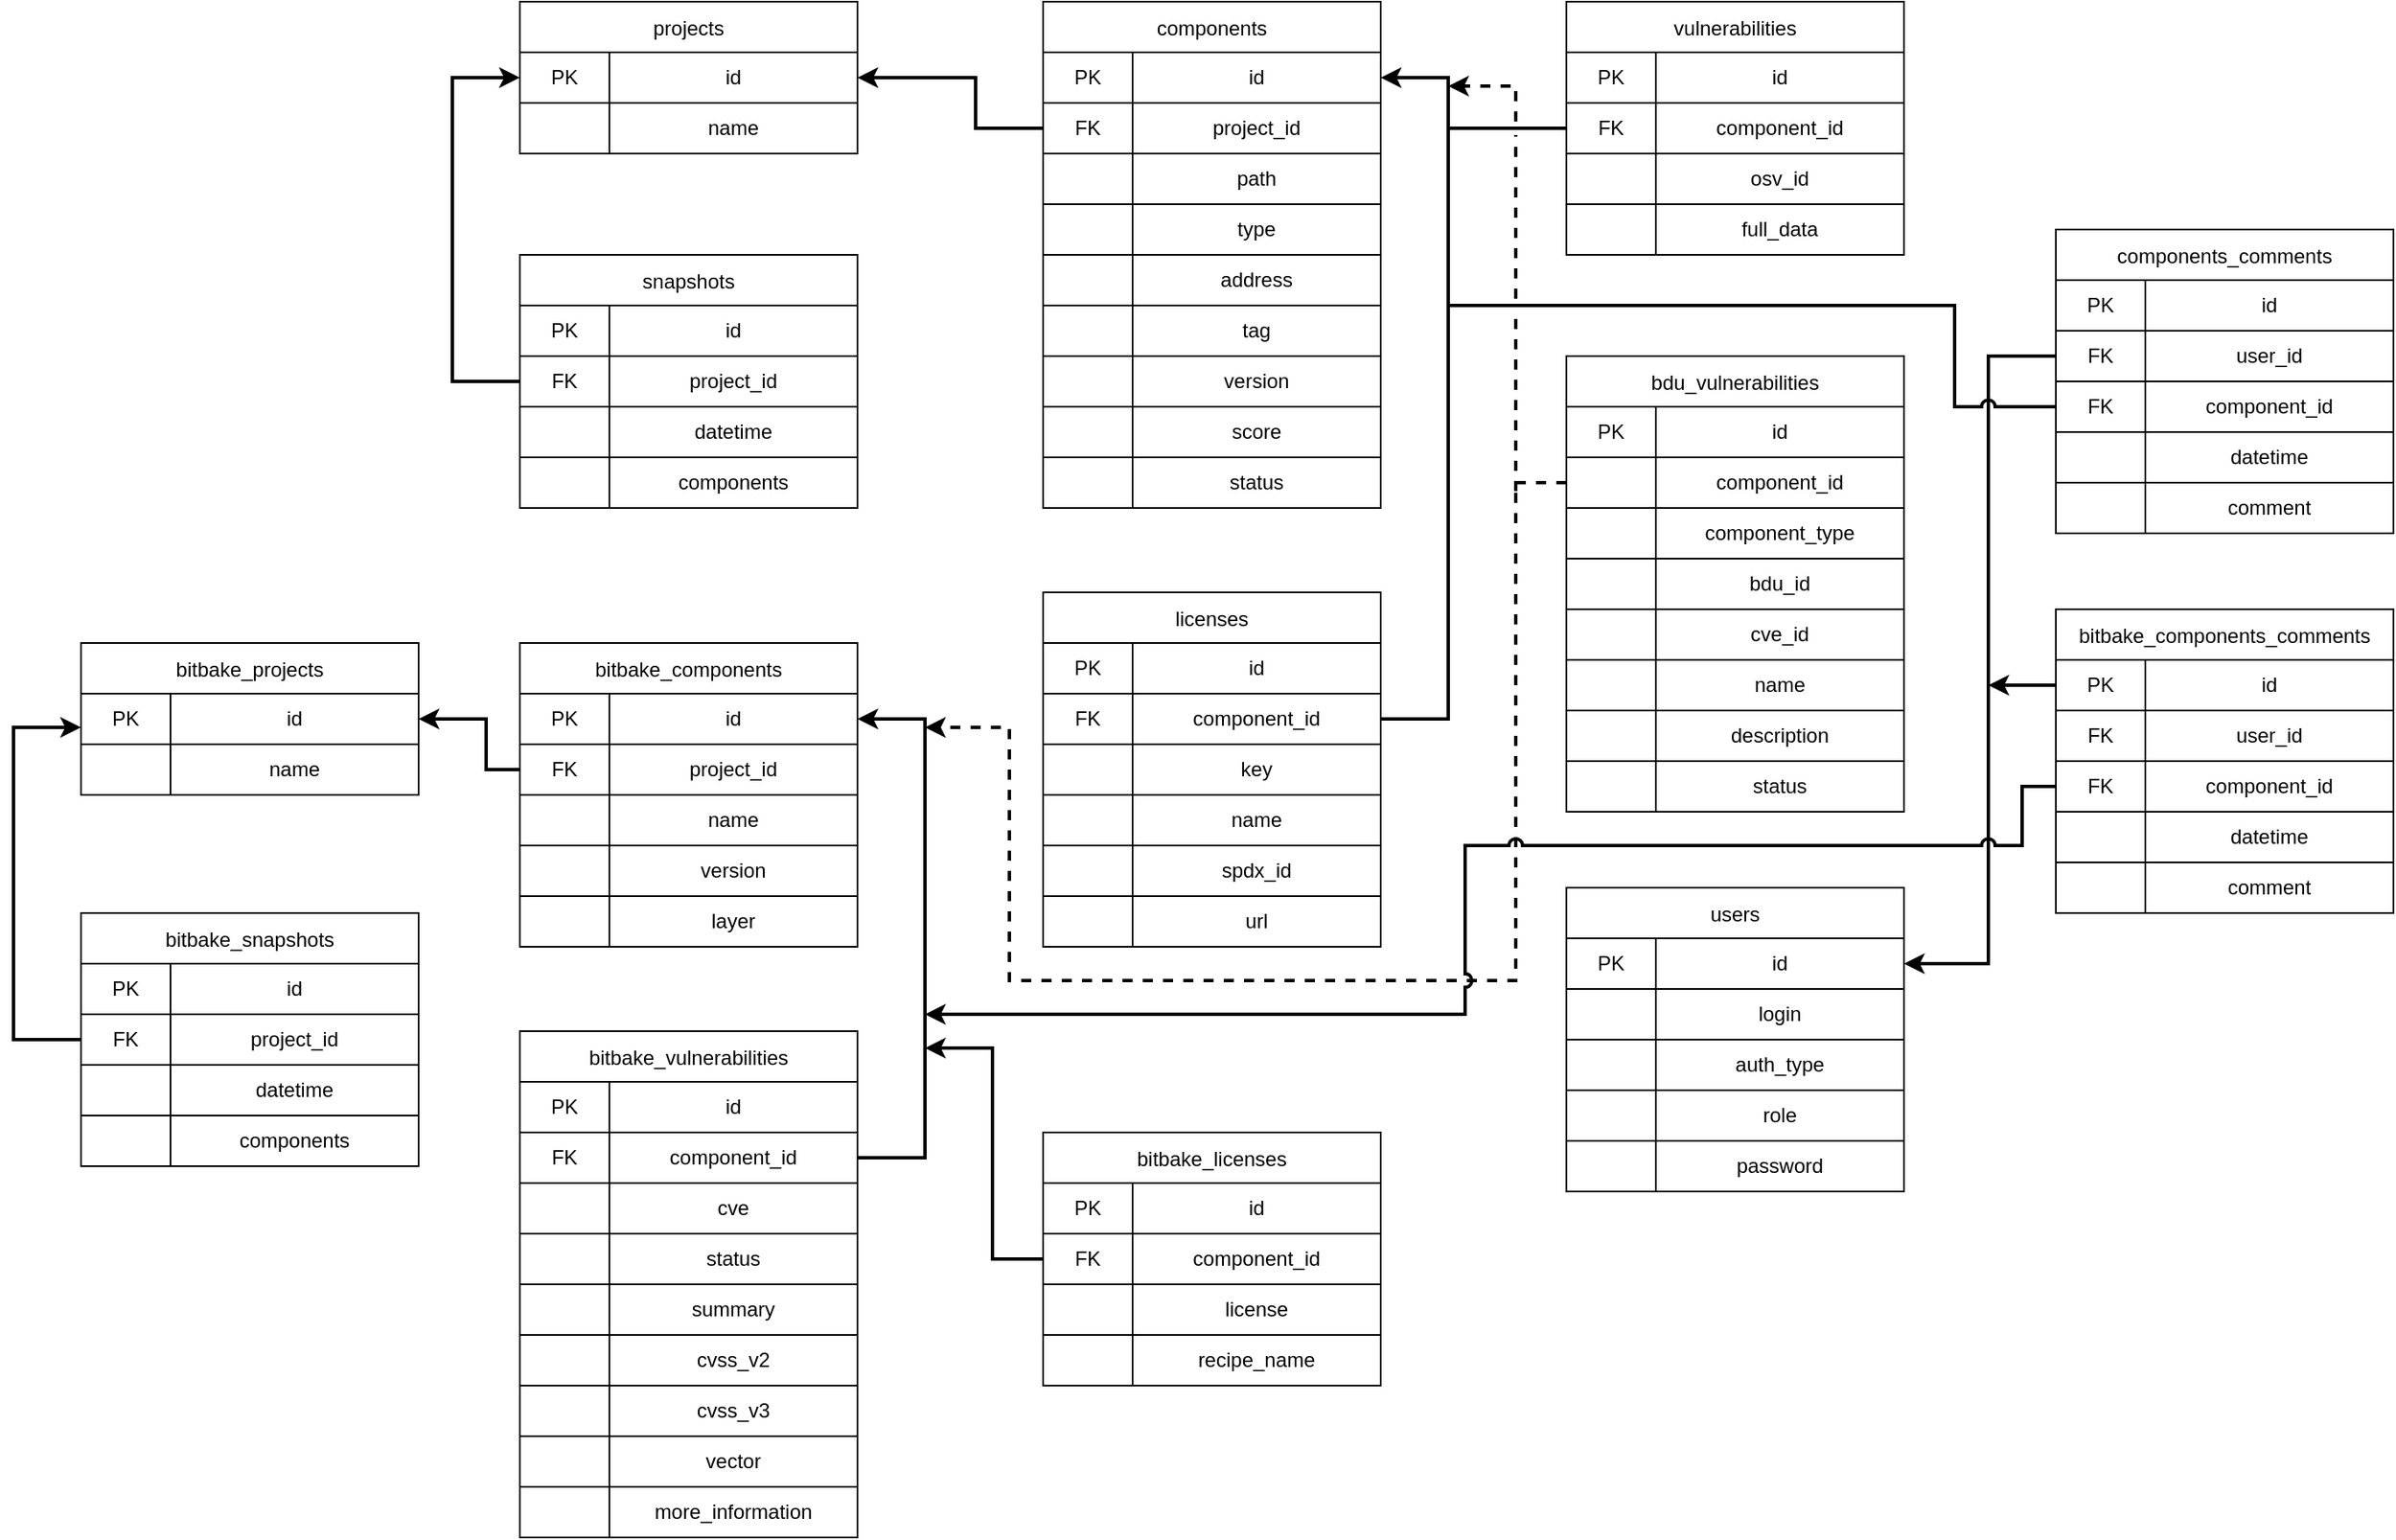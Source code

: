 <mxfile version="27.0.9">
  <diagram name="Страница — 1" id="Rh8N5LKjMndREaE10BPL">
    <mxGraphModel dx="1826" dy="796" grid="1" gridSize="10" guides="1" tooltips="1" connect="1" arrows="1" fold="1" page="0" pageScale="1" pageWidth="827" pageHeight="1169" math="0" shadow="0">
      <root>
        <mxCell id="0" />
        <mxCell id="1" parent="0" />
        <mxCell id="hA5qqlmzp00c2_-T4oen-1" value="projects" style="shape=table;startSize=30;container=1;collapsible=0;childLayout=tableLayout;" parent="1" vertex="1">
          <mxGeometry x="70" y="60" width="200" height="90" as="geometry" />
        </mxCell>
        <mxCell id="hA5qqlmzp00c2_-T4oen-2" value="" style="shape=tableRow;horizontal=0;startSize=0;swimlaneHead=0;swimlaneBody=0;strokeColor=inherit;top=0;left=0;bottom=0;right=0;collapsible=0;dropTarget=0;fillColor=none;points=[[0,0.5],[1,0.5]];portConstraint=eastwest;" parent="hA5qqlmzp00c2_-T4oen-1" vertex="1">
          <mxGeometry y="30" width="200" height="30" as="geometry" />
        </mxCell>
        <mxCell id="hA5qqlmzp00c2_-T4oen-11" value="PK" style="shape=partialRectangle;html=1;whiteSpace=wrap;connectable=0;strokeColor=inherit;overflow=hidden;fillColor=none;top=0;left=0;bottom=0;right=0;pointerEvents=1;" parent="hA5qqlmzp00c2_-T4oen-2" vertex="1">
          <mxGeometry width="53" height="30" as="geometry">
            <mxRectangle width="53" height="30" as="alternateBounds" />
          </mxGeometry>
        </mxCell>
        <mxCell id="hA5qqlmzp00c2_-T4oen-3" value="id" style="shape=partialRectangle;html=1;whiteSpace=wrap;connectable=0;strokeColor=inherit;overflow=hidden;fillColor=none;top=0;left=0;bottom=0;right=0;pointerEvents=1;" parent="hA5qqlmzp00c2_-T4oen-2" vertex="1">
          <mxGeometry x="53" width="147" height="30" as="geometry">
            <mxRectangle width="147" height="30" as="alternateBounds" />
          </mxGeometry>
        </mxCell>
        <mxCell id="hA5qqlmzp00c2_-T4oen-5" value="" style="shape=tableRow;horizontal=0;startSize=0;swimlaneHead=0;swimlaneBody=0;strokeColor=inherit;top=0;left=0;bottom=0;right=0;collapsible=0;dropTarget=0;fillColor=none;points=[[0,0.5],[1,0.5]];portConstraint=eastwest;" parent="hA5qqlmzp00c2_-T4oen-1" vertex="1">
          <mxGeometry y="60" width="200" height="30" as="geometry" />
        </mxCell>
        <mxCell id="hA5qqlmzp00c2_-T4oen-12" style="shape=partialRectangle;html=1;whiteSpace=wrap;connectable=0;strokeColor=inherit;overflow=hidden;fillColor=none;top=0;left=0;bottom=0;right=0;pointerEvents=1;" parent="hA5qqlmzp00c2_-T4oen-5" vertex="1">
          <mxGeometry width="53" height="30" as="geometry">
            <mxRectangle width="53" height="30" as="alternateBounds" />
          </mxGeometry>
        </mxCell>
        <mxCell id="hA5qqlmzp00c2_-T4oen-6" value="name" style="shape=partialRectangle;html=1;whiteSpace=wrap;connectable=0;strokeColor=inherit;overflow=hidden;fillColor=none;top=0;left=0;bottom=0;right=0;pointerEvents=1;" parent="hA5qqlmzp00c2_-T4oen-5" vertex="1">
          <mxGeometry x="53" width="147" height="30" as="geometry">
            <mxRectangle width="147" height="30" as="alternateBounds" />
          </mxGeometry>
        </mxCell>
        <mxCell id="hA5qqlmzp00c2_-T4oen-14" value="components" style="shape=table;startSize=30;container=1;collapsible=0;childLayout=tableLayout;" parent="1" vertex="1">
          <mxGeometry x="380" y="60" width="200" height="300" as="geometry" />
        </mxCell>
        <mxCell id="hA5qqlmzp00c2_-T4oen-15" value="" style="shape=tableRow;horizontal=0;startSize=0;swimlaneHead=0;swimlaneBody=0;strokeColor=inherit;top=0;left=0;bottom=0;right=0;collapsible=0;dropTarget=0;fillColor=none;points=[[0,0.5],[1,0.5]];portConstraint=eastwest;" parent="hA5qqlmzp00c2_-T4oen-14" vertex="1">
          <mxGeometry y="30" width="200" height="30" as="geometry" />
        </mxCell>
        <mxCell id="hA5qqlmzp00c2_-T4oen-16" value="PK" style="shape=partialRectangle;html=1;whiteSpace=wrap;connectable=0;strokeColor=inherit;overflow=hidden;fillColor=none;top=0;left=0;bottom=0;right=0;pointerEvents=1;" parent="hA5qqlmzp00c2_-T4oen-15" vertex="1">
          <mxGeometry width="53" height="30" as="geometry">
            <mxRectangle width="53" height="30" as="alternateBounds" />
          </mxGeometry>
        </mxCell>
        <mxCell id="hA5qqlmzp00c2_-T4oen-17" value="id" style="shape=partialRectangle;html=1;whiteSpace=wrap;connectable=0;strokeColor=inherit;overflow=hidden;fillColor=none;top=0;left=0;bottom=0;right=0;pointerEvents=1;" parent="hA5qqlmzp00c2_-T4oen-15" vertex="1">
          <mxGeometry x="53" width="147" height="30" as="geometry">
            <mxRectangle width="147" height="30" as="alternateBounds" />
          </mxGeometry>
        </mxCell>
        <mxCell id="hA5qqlmzp00c2_-T4oen-18" value="" style="shape=tableRow;horizontal=0;startSize=0;swimlaneHead=0;swimlaneBody=0;strokeColor=inherit;top=0;left=0;bottom=0;right=0;collapsible=0;dropTarget=0;fillColor=none;points=[[0,0.5],[1,0.5]];portConstraint=eastwest;" parent="hA5qqlmzp00c2_-T4oen-14" vertex="1">
          <mxGeometry y="60" width="200" height="30" as="geometry" />
        </mxCell>
        <mxCell id="hA5qqlmzp00c2_-T4oen-19" value="FK" style="shape=partialRectangle;html=1;whiteSpace=wrap;connectable=0;strokeColor=inherit;overflow=hidden;fillColor=none;top=0;left=0;bottom=0;right=0;pointerEvents=1;" parent="hA5qqlmzp00c2_-T4oen-18" vertex="1">
          <mxGeometry width="53" height="30" as="geometry">
            <mxRectangle width="53" height="30" as="alternateBounds" />
          </mxGeometry>
        </mxCell>
        <mxCell id="hA5qqlmzp00c2_-T4oen-20" value="project_id" style="shape=partialRectangle;html=1;whiteSpace=wrap;connectable=0;strokeColor=inherit;overflow=hidden;fillColor=none;top=0;left=0;bottom=0;right=0;pointerEvents=1;" parent="hA5qqlmzp00c2_-T4oen-18" vertex="1">
          <mxGeometry x="53" width="147" height="30" as="geometry">
            <mxRectangle width="147" height="30" as="alternateBounds" />
          </mxGeometry>
        </mxCell>
        <mxCell id="hA5qqlmzp00c2_-T4oen-21" style="shape=tableRow;horizontal=0;startSize=0;swimlaneHead=0;swimlaneBody=0;strokeColor=inherit;top=0;left=0;bottom=0;right=0;collapsible=0;dropTarget=0;fillColor=none;points=[[0,0.5],[1,0.5]];portConstraint=eastwest;" parent="hA5qqlmzp00c2_-T4oen-14" vertex="1">
          <mxGeometry y="90" width="200" height="30" as="geometry" />
        </mxCell>
        <mxCell id="hA5qqlmzp00c2_-T4oen-22" style="shape=partialRectangle;html=1;whiteSpace=wrap;connectable=0;strokeColor=inherit;overflow=hidden;fillColor=none;top=0;left=0;bottom=0;right=0;pointerEvents=1;" parent="hA5qqlmzp00c2_-T4oen-21" vertex="1">
          <mxGeometry width="53" height="30" as="geometry">
            <mxRectangle width="53" height="30" as="alternateBounds" />
          </mxGeometry>
        </mxCell>
        <mxCell id="hA5qqlmzp00c2_-T4oen-23" value="path" style="shape=partialRectangle;html=1;whiteSpace=wrap;connectable=0;strokeColor=inherit;overflow=hidden;fillColor=none;top=0;left=0;bottom=0;right=0;pointerEvents=1;" parent="hA5qqlmzp00c2_-T4oen-21" vertex="1">
          <mxGeometry x="53" width="147" height="30" as="geometry">
            <mxRectangle width="147" height="30" as="alternateBounds" />
          </mxGeometry>
        </mxCell>
        <mxCell id="hA5qqlmzp00c2_-T4oen-34" style="shape=tableRow;horizontal=0;startSize=0;swimlaneHead=0;swimlaneBody=0;strokeColor=inherit;top=0;left=0;bottom=0;right=0;collapsible=0;dropTarget=0;fillColor=none;points=[[0,0.5],[1,0.5]];portConstraint=eastwest;" parent="hA5qqlmzp00c2_-T4oen-14" vertex="1">
          <mxGeometry y="120" width="200" height="30" as="geometry" />
        </mxCell>
        <mxCell id="hA5qqlmzp00c2_-T4oen-35" style="shape=partialRectangle;html=1;whiteSpace=wrap;connectable=0;strokeColor=inherit;overflow=hidden;fillColor=none;top=0;left=0;bottom=0;right=0;pointerEvents=1;" parent="hA5qqlmzp00c2_-T4oen-34" vertex="1">
          <mxGeometry width="53" height="30" as="geometry">
            <mxRectangle width="53" height="30" as="alternateBounds" />
          </mxGeometry>
        </mxCell>
        <mxCell id="hA5qqlmzp00c2_-T4oen-36" value="type" style="shape=partialRectangle;html=1;whiteSpace=wrap;connectable=0;strokeColor=inherit;overflow=hidden;fillColor=none;top=0;left=0;bottom=0;right=0;pointerEvents=1;" parent="hA5qqlmzp00c2_-T4oen-34" vertex="1">
          <mxGeometry x="53" width="147" height="30" as="geometry">
            <mxRectangle width="147" height="30" as="alternateBounds" />
          </mxGeometry>
        </mxCell>
        <mxCell id="hA5qqlmzp00c2_-T4oen-31" style="shape=tableRow;horizontal=0;startSize=0;swimlaneHead=0;swimlaneBody=0;strokeColor=inherit;top=0;left=0;bottom=0;right=0;collapsible=0;dropTarget=0;fillColor=none;points=[[0,0.5],[1,0.5]];portConstraint=eastwest;" parent="hA5qqlmzp00c2_-T4oen-14" vertex="1">
          <mxGeometry y="150" width="200" height="30" as="geometry" />
        </mxCell>
        <mxCell id="hA5qqlmzp00c2_-T4oen-32" style="shape=partialRectangle;html=1;whiteSpace=wrap;connectable=0;strokeColor=inherit;overflow=hidden;fillColor=none;top=0;left=0;bottom=0;right=0;pointerEvents=1;" parent="hA5qqlmzp00c2_-T4oen-31" vertex="1">
          <mxGeometry width="53" height="30" as="geometry">
            <mxRectangle width="53" height="30" as="alternateBounds" />
          </mxGeometry>
        </mxCell>
        <mxCell id="hA5qqlmzp00c2_-T4oen-33" value="address" style="shape=partialRectangle;html=1;whiteSpace=wrap;connectable=0;strokeColor=inherit;overflow=hidden;fillColor=none;top=0;left=0;bottom=0;right=0;pointerEvents=1;" parent="hA5qqlmzp00c2_-T4oen-31" vertex="1">
          <mxGeometry x="53" width="147" height="30" as="geometry">
            <mxRectangle width="147" height="30" as="alternateBounds" />
          </mxGeometry>
        </mxCell>
        <mxCell id="hA5qqlmzp00c2_-T4oen-28" style="shape=tableRow;horizontal=0;startSize=0;swimlaneHead=0;swimlaneBody=0;strokeColor=inherit;top=0;left=0;bottom=0;right=0;collapsible=0;dropTarget=0;fillColor=none;points=[[0,0.5],[1,0.5]];portConstraint=eastwest;" parent="hA5qqlmzp00c2_-T4oen-14" vertex="1">
          <mxGeometry y="180" width="200" height="30" as="geometry" />
        </mxCell>
        <mxCell id="hA5qqlmzp00c2_-T4oen-29" style="shape=partialRectangle;html=1;whiteSpace=wrap;connectable=0;strokeColor=inherit;overflow=hidden;fillColor=none;top=0;left=0;bottom=0;right=0;pointerEvents=1;" parent="hA5qqlmzp00c2_-T4oen-28" vertex="1">
          <mxGeometry width="53" height="30" as="geometry">
            <mxRectangle width="53" height="30" as="alternateBounds" />
          </mxGeometry>
        </mxCell>
        <mxCell id="hA5qqlmzp00c2_-T4oen-30" value="tag" style="shape=partialRectangle;html=1;whiteSpace=wrap;connectable=0;strokeColor=inherit;overflow=hidden;fillColor=none;top=0;left=0;bottom=0;right=0;pointerEvents=1;" parent="hA5qqlmzp00c2_-T4oen-28" vertex="1">
          <mxGeometry x="53" width="147" height="30" as="geometry">
            <mxRectangle width="147" height="30" as="alternateBounds" />
          </mxGeometry>
        </mxCell>
        <mxCell id="hA5qqlmzp00c2_-T4oen-25" style="shape=tableRow;horizontal=0;startSize=0;swimlaneHead=0;swimlaneBody=0;strokeColor=inherit;top=0;left=0;bottom=0;right=0;collapsible=0;dropTarget=0;fillColor=none;points=[[0,0.5],[1,0.5]];portConstraint=eastwest;" parent="hA5qqlmzp00c2_-T4oen-14" vertex="1">
          <mxGeometry y="210" width="200" height="30" as="geometry" />
        </mxCell>
        <mxCell id="hA5qqlmzp00c2_-T4oen-26" style="shape=partialRectangle;html=1;whiteSpace=wrap;connectable=0;strokeColor=inherit;overflow=hidden;fillColor=none;top=0;left=0;bottom=0;right=0;pointerEvents=1;" parent="hA5qqlmzp00c2_-T4oen-25" vertex="1">
          <mxGeometry width="53" height="30" as="geometry">
            <mxRectangle width="53" height="30" as="alternateBounds" />
          </mxGeometry>
        </mxCell>
        <mxCell id="hA5qqlmzp00c2_-T4oen-27" value="version" style="shape=partialRectangle;html=1;whiteSpace=wrap;connectable=0;strokeColor=inherit;overflow=hidden;fillColor=none;top=0;left=0;bottom=0;right=0;pointerEvents=1;" parent="hA5qqlmzp00c2_-T4oen-25" vertex="1">
          <mxGeometry x="53" width="147" height="30" as="geometry">
            <mxRectangle width="147" height="30" as="alternateBounds" />
          </mxGeometry>
        </mxCell>
        <mxCell id="hA5qqlmzp00c2_-T4oen-37" style="shape=tableRow;horizontal=0;startSize=0;swimlaneHead=0;swimlaneBody=0;strokeColor=inherit;top=0;left=0;bottom=0;right=0;collapsible=0;dropTarget=0;fillColor=none;points=[[0,0.5],[1,0.5]];portConstraint=eastwest;" parent="hA5qqlmzp00c2_-T4oen-14" vertex="1">
          <mxGeometry y="240" width="200" height="30" as="geometry" />
        </mxCell>
        <mxCell id="hA5qqlmzp00c2_-T4oen-38" style="shape=partialRectangle;html=1;whiteSpace=wrap;connectable=0;strokeColor=inherit;overflow=hidden;fillColor=none;top=0;left=0;bottom=0;right=0;pointerEvents=1;" parent="hA5qqlmzp00c2_-T4oen-37" vertex="1">
          <mxGeometry width="53" height="30" as="geometry">
            <mxRectangle width="53" height="30" as="alternateBounds" />
          </mxGeometry>
        </mxCell>
        <mxCell id="hA5qqlmzp00c2_-T4oen-39" value="score" style="shape=partialRectangle;html=1;whiteSpace=wrap;connectable=0;strokeColor=inherit;overflow=hidden;fillColor=none;top=0;left=0;bottom=0;right=0;pointerEvents=1;" parent="hA5qqlmzp00c2_-T4oen-37" vertex="1">
          <mxGeometry x="53" width="147" height="30" as="geometry">
            <mxRectangle width="147" height="30" as="alternateBounds" />
          </mxGeometry>
        </mxCell>
        <mxCell id="hA5qqlmzp00c2_-T4oen-40" style="shape=tableRow;horizontal=0;startSize=0;swimlaneHead=0;swimlaneBody=0;strokeColor=inherit;top=0;left=0;bottom=0;right=0;collapsible=0;dropTarget=0;fillColor=none;points=[[0,0.5],[1,0.5]];portConstraint=eastwest;" parent="hA5qqlmzp00c2_-T4oen-14" vertex="1">
          <mxGeometry y="270" width="200" height="30" as="geometry" />
        </mxCell>
        <mxCell id="hA5qqlmzp00c2_-T4oen-41" style="shape=partialRectangle;html=1;whiteSpace=wrap;connectable=0;strokeColor=inherit;overflow=hidden;fillColor=none;top=0;left=0;bottom=0;right=0;pointerEvents=1;" parent="hA5qqlmzp00c2_-T4oen-40" vertex="1">
          <mxGeometry width="53" height="30" as="geometry">
            <mxRectangle width="53" height="30" as="alternateBounds" />
          </mxGeometry>
        </mxCell>
        <mxCell id="hA5qqlmzp00c2_-T4oen-42" value="status" style="shape=partialRectangle;html=1;whiteSpace=wrap;connectable=0;strokeColor=inherit;overflow=hidden;fillColor=none;top=0;left=0;bottom=0;right=0;pointerEvents=1;" parent="hA5qqlmzp00c2_-T4oen-40" vertex="1">
          <mxGeometry x="53" width="147" height="30" as="geometry">
            <mxRectangle width="147" height="30" as="alternateBounds" />
          </mxGeometry>
        </mxCell>
        <mxCell id="hA5qqlmzp00c2_-T4oen-46" value="snapshots" style="shape=table;startSize=30;container=1;collapsible=0;childLayout=tableLayout;" parent="1" vertex="1">
          <mxGeometry x="70" y="210" width="200" height="150" as="geometry" />
        </mxCell>
        <mxCell id="hA5qqlmzp00c2_-T4oen-47" value="" style="shape=tableRow;horizontal=0;startSize=0;swimlaneHead=0;swimlaneBody=0;strokeColor=inherit;top=0;left=0;bottom=0;right=0;collapsible=0;dropTarget=0;fillColor=none;points=[[0,0.5],[1,0.5]];portConstraint=eastwest;" parent="hA5qqlmzp00c2_-T4oen-46" vertex="1">
          <mxGeometry y="30" width="200" height="30" as="geometry" />
        </mxCell>
        <mxCell id="hA5qqlmzp00c2_-T4oen-48" value="PK" style="shape=partialRectangle;html=1;whiteSpace=wrap;connectable=0;strokeColor=inherit;overflow=hidden;fillColor=none;top=0;left=0;bottom=0;right=0;pointerEvents=1;" parent="hA5qqlmzp00c2_-T4oen-47" vertex="1">
          <mxGeometry width="53" height="30" as="geometry">
            <mxRectangle width="53" height="30" as="alternateBounds" />
          </mxGeometry>
        </mxCell>
        <mxCell id="hA5qqlmzp00c2_-T4oen-49" value="id" style="shape=partialRectangle;html=1;whiteSpace=wrap;connectable=0;strokeColor=inherit;overflow=hidden;fillColor=none;top=0;left=0;bottom=0;right=0;pointerEvents=1;" parent="hA5qqlmzp00c2_-T4oen-47" vertex="1">
          <mxGeometry x="53" width="147" height="30" as="geometry">
            <mxRectangle width="147" height="30" as="alternateBounds" />
          </mxGeometry>
        </mxCell>
        <mxCell id="hA5qqlmzp00c2_-T4oen-50" value="" style="shape=tableRow;horizontal=0;startSize=0;swimlaneHead=0;swimlaneBody=0;strokeColor=inherit;top=0;left=0;bottom=0;right=0;collapsible=0;dropTarget=0;fillColor=none;points=[[0,0.5],[1,0.5]];portConstraint=eastwest;" parent="hA5qqlmzp00c2_-T4oen-46" vertex="1">
          <mxGeometry y="60" width="200" height="30" as="geometry" />
        </mxCell>
        <mxCell id="hA5qqlmzp00c2_-T4oen-51" value="FK" style="shape=partialRectangle;html=1;whiteSpace=wrap;connectable=0;strokeColor=inherit;overflow=hidden;fillColor=none;top=0;left=0;bottom=0;right=0;pointerEvents=1;" parent="hA5qqlmzp00c2_-T4oen-50" vertex="1">
          <mxGeometry width="53" height="30" as="geometry">
            <mxRectangle width="53" height="30" as="alternateBounds" />
          </mxGeometry>
        </mxCell>
        <mxCell id="hA5qqlmzp00c2_-T4oen-52" value="project_id" style="shape=partialRectangle;html=1;whiteSpace=wrap;connectable=0;strokeColor=inherit;overflow=hidden;fillColor=none;top=0;left=0;bottom=0;right=0;pointerEvents=1;" parent="hA5qqlmzp00c2_-T4oen-50" vertex="1">
          <mxGeometry x="53" width="147" height="30" as="geometry">
            <mxRectangle width="147" height="30" as="alternateBounds" />
          </mxGeometry>
        </mxCell>
        <mxCell id="hA5qqlmzp00c2_-T4oen-53" style="shape=tableRow;horizontal=0;startSize=0;swimlaneHead=0;swimlaneBody=0;strokeColor=inherit;top=0;left=0;bottom=0;right=0;collapsible=0;dropTarget=0;fillColor=none;points=[[0,0.5],[1,0.5]];portConstraint=eastwest;" parent="hA5qqlmzp00c2_-T4oen-46" vertex="1">
          <mxGeometry y="90" width="200" height="30" as="geometry" />
        </mxCell>
        <mxCell id="hA5qqlmzp00c2_-T4oen-54" style="shape=partialRectangle;html=1;whiteSpace=wrap;connectable=0;strokeColor=inherit;overflow=hidden;fillColor=none;top=0;left=0;bottom=0;right=0;pointerEvents=1;" parent="hA5qqlmzp00c2_-T4oen-53" vertex="1">
          <mxGeometry width="53" height="30" as="geometry">
            <mxRectangle width="53" height="30" as="alternateBounds" />
          </mxGeometry>
        </mxCell>
        <mxCell id="hA5qqlmzp00c2_-T4oen-55" value="datetime" style="shape=partialRectangle;html=1;whiteSpace=wrap;connectable=0;strokeColor=inherit;overflow=hidden;fillColor=none;top=0;left=0;bottom=0;right=0;pointerEvents=1;" parent="hA5qqlmzp00c2_-T4oen-53" vertex="1">
          <mxGeometry x="53" width="147" height="30" as="geometry">
            <mxRectangle width="147" height="30" as="alternateBounds" />
          </mxGeometry>
        </mxCell>
        <mxCell id="hA5qqlmzp00c2_-T4oen-56" style="shape=tableRow;horizontal=0;startSize=0;swimlaneHead=0;swimlaneBody=0;strokeColor=inherit;top=0;left=0;bottom=0;right=0;collapsible=0;dropTarget=0;fillColor=none;points=[[0,0.5],[1,0.5]];portConstraint=eastwest;" parent="hA5qqlmzp00c2_-T4oen-46" vertex="1">
          <mxGeometry y="120" width="200" height="30" as="geometry" />
        </mxCell>
        <mxCell id="hA5qqlmzp00c2_-T4oen-57" style="shape=partialRectangle;html=1;whiteSpace=wrap;connectable=0;strokeColor=inherit;overflow=hidden;fillColor=none;top=0;left=0;bottom=0;right=0;pointerEvents=1;" parent="hA5qqlmzp00c2_-T4oen-56" vertex="1">
          <mxGeometry width="53" height="30" as="geometry">
            <mxRectangle width="53" height="30" as="alternateBounds" />
          </mxGeometry>
        </mxCell>
        <mxCell id="hA5qqlmzp00c2_-T4oen-58" value="components" style="shape=partialRectangle;html=1;whiteSpace=wrap;connectable=0;strokeColor=inherit;overflow=hidden;fillColor=none;top=0;left=0;bottom=0;right=0;pointerEvents=1;" parent="hA5qqlmzp00c2_-T4oen-56" vertex="1">
          <mxGeometry x="53" width="147" height="30" as="geometry">
            <mxRectangle width="147" height="30" as="alternateBounds" />
          </mxGeometry>
        </mxCell>
        <mxCell id="hA5qqlmzp00c2_-T4oen-59" value="vulnerabilities" style="shape=table;startSize=30;container=1;collapsible=0;childLayout=tableLayout;" parent="1" vertex="1">
          <mxGeometry x="690" y="60" width="200" height="150" as="geometry" />
        </mxCell>
        <mxCell id="hA5qqlmzp00c2_-T4oen-60" value="" style="shape=tableRow;horizontal=0;startSize=0;swimlaneHead=0;swimlaneBody=0;strokeColor=inherit;top=0;left=0;bottom=0;right=0;collapsible=0;dropTarget=0;fillColor=none;points=[[0,0.5],[1,0.5]];portConstraint=eastwest;" parent="hA5qqlmzp00c2_-T4oen-59" vertex="1">
          <mxGeometry y="30" width="200" height="30" as="geometry" />
        </mxCell>
        <mxCell id="hA5qqlmzp00c2_-T4oen-61" value="PK" style="shape=partialRectangle;html=1;whiteSpace=wrap;connectable=0;strokeColor=inherit;overflow=hidden;fillColor=none;top=0;left=0;bottom=0;right=0;pointerEvents=1;" parent="hA5qqlmzp00c2_-T4oen-60" vertex="1">
          <mxGeometry width="53" height="30" as="geometry">
            <mxRectangle width="53" height="30" as="alternateBounds" />
          </mxGeometry>
        </mxCell>
        <mxCell id="hA5qqlmzp00c2_-T4oen-62" value="id" style="shape=partialRectangle;html=1;whiteSpace=wrap;connectable=0;strokeColor=inherit;overflow=hidden;fillColor=none;top=0;left=0;bottom=0;right=0;pointerEvents=1;" parent="hA5qqlmzp00c2_-T4oen-60" vertex="1">
          <mxGeometry x="53" width="147" height="30" as="geometry">
            <mxRectangle width="147" height="30" as="alternateBounds" />
          </mxGeometry>
        </mxCell>
        <mxCell id="hA5qqlmzp00c2_-T4oen-63" value="" style="shape=tableRow;horizontal=0;startSize=0;swimlaneHead=0;swimlaneBody=0;strokeColor=inherit;top=0;left=0;bottom=0;right=0;collapsible=0;dropTarget=0;fillColor=none;points=[[0,0.5],[1,0.5]];portConstraint=eastwest;" parent="hA5qqlmzp00c2_-T4oen-59" vertex="1">
          <mxGeometry y="60" width="200" height="30" as="geometry" />
        </mxCell>
        <mxCell id="hA5qqlmzp00c2_-T4oen-64" value="FK" style="shape=partialRectangle;html=1;whiteSpace=wrap;connectable=0;strokeColor=inherit;overflow=hidden;fillColor=none;top=0;left=0;bottom=0;right=0;pointerEvents=1;" parent="hA5qqlmzp00c2_-T4oen-63" vertex="1">
          <mxGeometry width="53" height="30" as="geometry">
            <mxRectangle width="53" height="30" as="alternateBounds" />
          </mxGeometry>
        </mxCell>
        <mxCell id="hA5qqlmzp00c2_-T4oen-65" value="component_id" style="shape=partialRectangle;html=1;whiteSpace=wrap;connectable=0;strokeColor=inherit;overflow=hidden;fillColor=none;top=0;left=0;bottom=0;right=0;pointerEvents=1;" parent="hA5qqlmzp00c2_-T4oen-63" vertex="1">
          <mxGeometry x="53" width="147" height="30" as="geometry">
            <mxRectangle width="147" height="30" as="alternateBounds" />
          </mxGeometry>
        </mxCell>
        <mxCell id="hA5qqlmzp00c2_-T4oen-66" style="shape=tableRow;horizontal=0;startSize=0;swimlaneHead=0;swimlaneBody=0;strokeColor=inherit;top=0;left=0;bottom=0;right=0;collapsible=0;dropTarget=0;fillColor=none;points=[[0,0.5],[1,0.5]];portConstraint=eastwest;" parent="hA5qqlmzp00c2_-T4oen-59" vertex="1">
          <mxGeometry y="90" width="200" height="30" as="geometry" />
        </mxCell>
        <mxCell id="hA5qqlmzp00c2_-T4oen-67" style="shape=partialRectangle;html=1;whiteSpace=wrap;connectable=0;strokeColor=inherit;overflow=hidden;fillColor=none;top=0;left=0;bottom=0;right=0;pointerEvents=1;" parent="hA5qqlmzp00c2_-T4oen-66" vertex="1">
          <mxGeometry width="53" height="30" as="geometry">
            <mxRectangle width="53" height="30" as="alternateBounds" />
          </mxGeometry>
        </mxCell>
        <mxCell id="hA5qqlmzp00c2_-T4oen-68" value="osv_id" style="shape=partialRectangle;html=1;whiteSpace=wrap;connectable=0;strokeColor=inherit;overflow=hidden;fillColor=none;top=0;left=0;bottom=0;right=0;pointerEvents=1;" parent="hA5qqlmzp00c2_-T4oen-66" vertex="1">
          <mxGeometry x="53" width="147" height="30" as="geometry">
            <mxRectangle width="147" height="30" as="alternateBounds" />
          </mxGeometry>
        </mxCell>
        <mxCell id="hA5qqlmzp00c2_-T4oen-69" style="shape=tableRow;horizontal=0;startSize=0;swimlaneHead=0;swimlaneBody=0;strokeColor=inherit;top=0;left=0;bottom=0;right=0;collapsible=0;dropTarget=0;fillColor=none;points=[[0,0.5],[1,0.5]];portConstraint=eastwest;" parent="hA5qqlmzp00c2_-T4oen-59" vertex="1">
          <mxGeometry y="120" width="200" height="30" as="geometry" />
        </mxCell>
        <mxCell id="hA5qqlmzp00c2_-T4oen-70" style="shape=partialRectangle;html=1;whiteSpace=wrap;connectable=0;strokeColor=inherit;overflow=hidden;fillColor=none;top=0;left=0;bottom=0;right=0;pointerEvents=1;" parent="hA5qqlmzp00c2_-T4oen-69" vertex="1">
          <mxGeometry width="53" height="30" as="geometry">
            <mxRectangle width="53" height="30" as="alternateBounds" />
          </mxGeometry>
        </mxCell>
        <mxCell id="hA5qqlmzp00c2_-T4oen-71" value="full_data" style="shape=partialRectangle;html=1;whiteSpace=wrap;connectable=0;strokeColor=inherit;overflow=hidden;fillColor=none;top=0;left=0;bottom=0;right=0;pointerEvents=1;" parent="hA5qqlmzp00c2_-T4oen-69" vertex="1">
          <mxGeometry x="53" width="147" height="30" as="geometry">
            <mxRectangle width="147" height="30" as="alternateBounds" />
          </mxGeometry>
        </mxCell>
        <mxCell id="hA5qqlmzp00c2_-T4oen-72" value="users" style="shape=table;startSize=30;container=1;collapsible=0;childLayout=tableLayout;" parent="1" vertex="1">
          <mxGeometry x="690" y="585" width="200" height="180" as="geometry" />
        </mxCell>
        <mxCell id="hA5qqlmzp00c2_-T4oen-73" value="" style="shape=tableRow;horizontal=0;startSize=0;swimlaneHead=0;swimlaneBody=0;strokeColor=inherit;top=0;left=0;bottom=0;right=0;collapsible=0;dropTarget=0;fillColor=none;points=[[0,0.5],[1,0.5]];portConstraint=eastwest;" parent="hA5qqlmzp00c2_-T4oen-72" vertex="1">
          <mxGeometry y="30" width="200" height="30" as="geometry" />
        </mxCell>
        <mxCell id="hA5qqlmzp00c2_-T4oen-74" value="PK" style="shape=partialRectangle;html=1;whiteSpace=wrap;connectable=0;strokeColor=inherit;overflow=hidden;fillColor=none;top=0;left=0;bottom=0;right=0;pointerEvents=1;" parent="hA5qqlmzp00c2_-T4oen-73" vertex="1">
          <mxGeometry width="53" height="30" as="geometry">
            <mxRectangle width="53" height="30" as="alternateBounds" />
          </mxGeometry>
        </mxCell>
        <mxCell id="hA5qqlmzp00c2_-T4oen-75" value="id" style="shape=partialRectangle;html=1;whiteSpace=wrap;connectable=0;strokeColor=inherit;overflow=hidden;fillColor=none;top=0;left=0;bottom=0;right=0;pointerEvents=1;" parent="hA5qqlmzp00c2_-T4oen-73" vertex="1">
          <mxGeometry x="53" width="147" height="30" as="geometry">
            <mxRectangle width="147" height="30" as="alternateBounds" />
          </mxGeometry>
        </mxCell>
        <mxCell id="hA5qqlmzp00c2_-T4oen-76" value="" style="shape=tableRow;horizontal=0;startSize=0;swimlaneHead=0;swimlaneBody=0;strokeColor=inherit;top=0;left=0;bottom=0;right=0;collapsible=0;dropTarget=0;fillColor=none;points=[[0,0.5],[1,0.5]];portConstraint=eastwest;" parent="hA5qqlmzp00c2_-T4oen-72" vertex="1">
          <mxGeometry y="60" width="200" height="30" as="geometry" />
        </mxCell>
        <mxCell id="hA5qqlmzp00c2_-T4oen-77" value="" style="shape=partialRectangle;html=1;whiteSpace=wrap;connectable=0;strokeColor=inherit;overflow=hidden;fillColor=none;top=0;left=0;bottom=0;right=0;pointerEvents=1;" parent="hA5qqlmzp00c2_-T4oen-76" vertex="1">
          <mxGeometry width="53" height="30" as="geometry">
            <mxRectangle width="53" height="30" as="alternateBounds" />
          </mxGeometry>
        </mxCell>
        <mxCell id="hA5qqlmzp00c2_-T4oen-78" value="login" style="shape=partialRectangle;html=1;whiteSpace=wrap;connectable=0;strokeColor=inherit;overflow=hidden;fillColor=none;top=0;left=0;bottom=0;right=0;pointerEvents=1;" parent="hA5qqlmzp00c2_-T4oen-76" vertex="1">
          <mxGeometry x="53" width="147" height="30" as="geometry">
            <mxRectangle width="147" height="30" as="alternateBounds" />
          </mxGeometry>
        </mxCell>
        <mxCell id="hA5qqlmzp00c2_-T4oen-79" style="shape=tableRow;horizontal=0;startSize=0;swimlaneHead=0;swimlaneBody=0;strokeColor=inherit;top=0;left=0;bottom=0;right=0;collapsible=0;dropTarget=0;fillColor=none;points=[[0,0.5],[1,0.5]];portConstraint=eastwest;" parent="hA5qqlmzp00c2_-T4oen-72" vertex="1">
          <mxGeometry y="90" width="200" height="30" as="geometry" />
        </mxCell>
        <mxCell id="hA5qqlmzp00c2_-T4oen-80" style="shape=partialRectangle;html=1;whiteSpace=wrap;connectable=0;strokeColor=inherit;overflow=hidden;fillColor=none;top=0;left=0;bottom=0;right=0;pointerEvents=1;" parent="hA5qqlmzp00c2_-T4oen-79" vertex="1">
          <mxGeometry width="53" height="30" as="geometry">
            <mxRectangle width="53" height="30" as="alternateBounds" />
          </mxGeometry>
        </mxCell>
        <mxCell id="hA5qqlmzp00c2_-T4oen-81" value="auth_type" style="shape=partialRectangle;html=1;whiteSpace=wrap;connectable=0;strokeColor=inherit;overflow=hidden;fillColor=none;top=0;left=0;bottom=0;right=0;pointerEvents=1;" parent="hA5qqlmzp00c2_-T4oen-79" vertex="1">
          <mxGeometry x="53" width="147" height="30" as="geometry">
            <mxRectangle width="147" height="30" as="alternateBounds" />
          </mxGeometry>
        </mxCell>
        <mxCell id="hA5qqlmzp00c2_-T4oen-82" style="shape=tableRow;horizontal=0;startSize=0;swimlaneHead=0;swimlaneBody=0;strokeColor=inherit;top=0;left=0;bottom=0;right=0;collapsible=0;dropTarget=0;fillColor=none;points=[[0,0.5],[1,0.5]];portConstraint=eastwest;" parent="hA5qqlmzp00c2_-T4oen-72" vertex="1">
          <mxGeometry y="120" width="200" height="30" as="geometry" />
        </mxCell>
        <mxCell id="hA5qqlmzp00c2_-T4oen-83" style="shape=partialRectangle;html=1;whiteSpace=wrap;connectable=0;strokeColor=inherit;overflow=hidden;fillColor=none;top=0;left=0;bottom=0;right=0;pointerEvents=1;" parent="hA5qqlmzp00c2_-T4oen-82" vertex="1">
          <mxGeometry width="53" height="30" as="geometry">
            <mxRectangle width="53" height="30" as="alternateBounds" />
          </mxGeometry>
        </mxCell>
        <mxCell id="hA5qqlmzp00c2_-T4oen-84" value="role" style="shape=partialRectangle;html=1;whiteSpace=wrap;connectable=0;strokeColor=inherit;overflow=hidden;fillColor=none;top=0;left=0;bottom=0;right=0;pointerEvents=1;" parent="hA5qqlmzp00c2_-T4oen-82" vertex="1">
          <mxGeometry x="53" width="147" height="30" as="geometry">
            <mxRectangle width="147" height="30" as="alternateBounds" />
          </mxGeometry>
        </mxCell>
        <mxCell id="hA5qqlmzp00c2_-T4oen-85" style="shape=tableRow;horizontal=0;startSize=0;swimlaneHead=0;swimlaneBody=0;strokeColor=inherit;top=0;left=0;bottom=0;right=0;collapsible=0;dropTarget=0;fillColor=none;points=[[0,0.5],[1,0.5]];portConstraint=eastwest;" parent="hA5qqlmzp00c2_-T4oen-72" vertex="1">
          <mxGeometry y="150" width="200" height="30" as="geometry" />
        </mxCell>
        <mxCell id="hA5qqlmzp00c2_-T4oen-86" style="shape=partialRectangle;html=1;whiteSpace=wrap;connectable=0;strokeColor=inherit;overflow=hidden;fillColor=none;top=0;left=0;bottom=0;right=0;pointerEvents=1;" parent="hA5qqlmzp00c2_-T4oen-85" vertex="1">
          <mxGeometry width="53" height="30" as="geometry">
            <mxRectangle width="53" height="30" as="alternateBounds" />
          </mxGeometry>
        </mxCell>
        <mxCell id="hA5qqlmzp00c2_-T4oen-87" value="password" style="shape=partialRectangle;html=1;whiteSpace=wrap;connectable=0;strokeColor=inherit;overflow=hidden;fillColor=none;top=0;left=0;bottom=0;right=0;pointerEvents=1;" parent="hA5qqlmzp00c2_-T4oen-85" vertex="1">
          <mxGeometry x="53" width="147" height="30" as="geometry">
            <mxRectangle width="147" height="30" as="alternateBounds" />
          </mxGeometry>
        </mxCell>
        <mxCell id="hA5qqlmzp00c2_-T4oen-88" value="licenses" style="shape=table;startSize=30;container=1;collapsible=0;childLayout=tableLayout;" parent="1" vertex="1">
          <mxGeometry x="380" y="410" width="200" height="210" as="geometry" />
        </mxCell>
        <mxCell id="hA5qqlmzp00c2_-T4oen-89" value="" style="shape=tableRow;horizontal=0;startSize=0;swimlaneHead=0;swimlaneBody=0;strokeColor=inherit;top=0;left=0;bottom=0;right=0;collapsible=0;dropTarget=0;fillColor=none;points=[[0,0.5],[1,0.5]];portConstraint=eastwest;" parent="hA5qqlmzp00c2_-T4oen-88" vertex="1">
          <mxGeometry y="30" width="200" height="30" as="geometry" />
        </mxCell>
        <mxCell id="hA5qqlmzp00c2_-T4oen-90" value="PK" style="shape=partialRectangle;html=1;whiteSpace=wrap;connectable=0;strokeColor=inherit;overflow=hidden;fillColor=none;top=0;left=0;bottom=0;right=0;pointerEvents=1;" parent="hA5qqlmzp00c2_-T4oen-89" vertex="1">
          <mxGeometry width="53" height="30" as="geometry">
            <mxRectangle width="53" height="30" as="alternateBounds" />
          </mxGeometry>
        </mxCell>
        <mxCell id="hA5qqlmzp00c2_-T4oen-91" value="id" style="shape=partialRectangle;html=1;whiteSpace=wrap;connectable=0;strokeColor=inherit;overflow=hidden;fillColor=none;top=0;left=0;bottom=0;right=0;pointerEvents=1;" parent="hA5qqlmzp00c2_-T4oen-89" vertex="1">
          <mxGeometry x="53" width="147" height="30" as="geometry">
            <mxRectangle width="147" height="30" as="alternateBounds" />
          </mxGeometry>
        </mxCell>
        <mxCell id="hA5qqlmzp00c2_-T4oen-92" value="" style="shape=tableRow;horizontal=0;startSize=0;swimlaneHead=0;swimlaneBody=0;strokeColor=inherit;top=0;left=0;bottom=0;right=0;collapsible=0;dropTarget=0;fillColor=none;points=[[0,0.5],[1,0.5]];portConstraint=eastwest;" parent="hA5qqlmzp00c2_-T4oen-88" vertex="1">
          <mxGeometry y="60" width="200" height="30" as="geometry" />
        </mxCell>
        <mxCell id="hA5qqlmzp00c2_-T4oen-93" value="FK" style="shape=partialRectangle;html=1;whiteSpace=wrap;connectable=0;strokeColor=inherit;overflow=hidden;fillColor=none;top=0;left=0;bottom=0;right=0;pointerEvents=1;" parent="hA5qqlmzp00c2_-T4oen-92" vertex="1">
          <mxGeometry width="53" height="30" as="geometry">
            <mxRectangle width="53" height="30" as="alternateBounds" />
          </mxGeometry>
        </mxCell>
        <mxCell id="hA5qqlmzp00c2_-T4oen-94" value="component_id" style="shape=partialRectangle;html=1;whiteSpace=wrap;connectable=0;strokeColor=inherit;overflow=hidden;fillColor=none;top=0;left=0;bottom=0;right=0;pointerEvents=1;" parent="hA5qqlmzp00c2_-T4oen-92" vertex="1">
          <mxGeometry x="53" width="147" height="30" as="geometry">
            <mxRectangle width="147" height="30" as="alternateBounds" />
          </mxGeometry>
        </mxCell>
        <mxCell id="hA5qqlmzp00c2_-T4oen-95" style="shape=tableRow;horizontal=0;startSize=0;swimlaneHead=0;swimlaneBody=0;strokeColor=inherit;top=0;left=0;bottom=0;right=0;collapsible=0;dropTarget=0;fillColor=none;points=[[0,0.5],[1,0.5]];portConstraint=eastwest;" parent="hA5qqlmzp00c2_-T4oen-88" vertex="1">
          <mxGeometry y="90" width="200" height="30" as="geometry" />
        </mxCell>
        <mxCell id="hA5qqlmzp00c2_-T4oen-96" style="shape=partialRectangle;html=1;whiteSpace=wrap;connectable=0;strokeColor=inherit;overflow=hidden;fillColor=none;top=0;left=0;bottom=0;right=0;pointerEvents=1;" parent="hA5qqlmzp00c2_-T4oen-95" vertex="1">
          <mxGeometry width="53" height="30" as="geometry">
            <mxRectangle width="53" height="30" as="alternateBounds" />
          </mxGeometry>
        </mxCell>
        <mxCell id="hA5qqlmzp00c2_-T4oen-97" value="key" style="shape=partialRectangle;html=1;whiteSpace=wrap;connectable=0;strokeColor=inherit;overflow=hidden;fillColor=none;top=0;left=0;bottom=0;right=0;pointerEvents=1;" parent="hA5qqlmzp00c2_-T4oen-95" vertex="1">
          <mxGeometry x="53" width="147" height="30" as="geometry">
            <mxRectangle width="147" height="30" as="alternateBounds" />
          </mxGeometry>
        </mxCell>
        <mxCell id="hA5qqlmzp00c2_-T4oen-98" style="shape=tableRow;horizontal=0;startSize=0;swimlaneHead=0;swimlaneBody=0;strokeColor=inherit;top=0;left=0;bottom=0;right=0;collapsible=0;dropTarget=0;fillColor=none;points=[[0,0.5],[1,0.5]];portConstraint=eastwest;" parent="hA5qqlmzp00c2_-T4oen-88" vertex="1">
          <mxGeometry y="120" width="200" height="30" as="geometry" />
        </mxCell>
        <mxCell id="hA5qqlmzp00c2_-T4oen-99" style="shape=partialRectangle;html=1;whiteSpace=wrap;connectable=0;strokeColor=inherit;overflow=hidden;fillColor=none;top=0;left=0;bottom=0;right=0;pointerEvents=1;" parent="hA5qqlmzp00c2_-T4oen-98" vertex="1">
          <mxGeometry width="53" height="30" as="geometry">
            <mxRectangle width="53" height="30" as="alternateBounds" />
          </mxGeometry>
        </mxCell>
        <mxCell id="hA5qqlmzp00c2_-T4oen-100" value="name" style="shape=partialRectangle;html=1;whiteSpace=wrap;connectable=0;strokeColor=inherit;overflow=hidden;fillColor=none;top=0;left=0;bottom=0;right=0;pointerEvents=1;" parent="hA5qqlmzp00c2_-T4oen-98" vertex="1">
          <mxGeometry x="53" width="147" height="30" as="geometry">
            <mxRectangle width="147" height="30" as="alternateBounds" />
          </mxGeometry>
        </mxCell>
        <mxCell id="hA5qqlmzp00c2_-T4oen-101" style="shape=tableRow;horizontal=0;startSize=0;swimlaneHead=0;swimlaneBody=0;strokeColor=inherit;top=0;left=0;bottom=0;right=0;collapsible=0;dropTarget=0;fillColor=none;points=[[0,0.5],[1,0.5]];portConstraint=eastwest;" parent="hA5qqlmzp00c2_-T4oen-88" vertex="1">
          <mxGeometry y="150" width="200" height="30" as="geometry" />
        </mxCell>
        <mxCell id="hA5qqlmzp00c2_-T4oen-102" style="shape=partialRectangle;html=1;whiteSpace=wrap;connectable=0;strokeColor=inherit;overflow=hidden;fillColor=none;top=0;left=0;bottom=0;right=0;pointerEvents=1;" parent="hA5qqlmzp00c2_-T4oen-101" vertex="1">
          <mxGeometry width="53" height="30" as="geometry">
            <mxRectangle width="53" height="30" as="alternateBounds" />
          </mxGeometry>
        </mxCell>
        <mxCell id="hA5qqlmzp00c2_-T4oen-103" value="spdx_id" style="shape=partialRectangle;html=1;whiteSpace=wrap;connectable=0;strokeColor=inherit;overflow=hidden;fillColor=none;top=0;left=0;bottom=0;right=0;pointerEvents=1;" parent="hA5qqlmzp00c2_-T4oen-101" vertex="1">
          <mxGeometry x="53" width="147" height="30" as="geometry">
            <mxRectangle width="147" height="30" as="alternateBounds" />
          </mxGeometry>
        </mxCell>
        <mxCell id="hA5qqlmzp00c2_-T4oen-104" style="shape=tableRow;horizontal=0;startSize=0;swimlaneHead=0;swimlaneBody=0;strokeColor=inherit;top=0;left=0;bottom=0;right=0;collapsible=0;dropTarget=0;fillColor=none;points=[[0,0.5],[1,0.5]];portConstraint=eastwest;" parent="hA5qqlmzp00c2_-T4oen-88" vertex="1">
          <mxGeometry y="180" width="200" height="30" as="geometry" />
        </mxCell>
        <mxCell id="hA5qqlmzp00c2_-T4oen-105" style="shape=partialRectangle;html=1;whiteSpace=wrap;connectable=0;strokeColor=inherit;overflow=hidden;fillColor=none;top=0;left=0;bottom=0;right=0;pointerEvents=1;" parent="hA5qqlmzp00c2_-T4oen-104" vertex="1">
          <mxGeometry width="53" height="30" as="geometry">
            <mxRectangle width="53" height="30" as="alternateBounds" />
          </mxGeometry>
        </mxCell>
        <mxCell id="hA5qqlmzp00c2_-T4oen-106" value="url" style="shape=partialRectangle;html=1;whiteSpace=wrap;connectable=0;strokeColor=inherit;overflow=hidden;fillColor=none;top=0;left=0;bottom=0;right=0;pointerEvents=1;" parent="hA5qqlmzp00c2_-T4oen-104" vertex="1">
          <mxGeometry x="53" width="147" height="30" as="geometry">
            <mxRectangle width="147" height="30" as="alternateBounds" />
          </mxGeometry>
        </mxCell>
        <mxCell id="hA5qqlmzp00c2_-T4oen-107" value="bdu_vulnerabilities" style="shape=table;startSize=30;container=1;collapsible=0;childLayout=tableLayout;" parent="1" vertex="1">
          <mxGeometry x="690" y="270" width="200" height="270" as="geometry" />
        </mxCell>
        <mxCell id="hA5qqlmzp00c2_-T4oen-108" value="" style="shape=tableRow;horizontal=0;startSize=0;swimlaneHead=0;swimlaneBody=0;strokeColor=inherit;top=0;left=0;bottom=0;right=0;collapsible=0;dropTarget=0;fillColor=none;points=[[0,0.5],[1,0.5]];portConstraint=eastwest;" parent="hA5qqlmzp00c2_-T4oen-107" vertex="1">
          <mxGeometry y="30" width="200" height="30" as="geometry" />
        </mxCell>
        <mxCell id="hA5qqlmzp00c2_-T4oen-109" value="PK" style="shape=partialRectangle;html=1;whiteSpace=wrap;connectable=0;strokeColor=inherit;overflow=hidden;fillColor=none;top=0;left=0;bottom=0;right=0;pointerEvents=1;" parent="hA5qqlmzp00c2_-T4oen-108" vertex="1">
          <mxGeometry width="53" height="30" as="geometry">
            <mxRectangle width="53" height="30" as="alternateBounds" />
          </mxGeometry>
        </mxCell>
        <mxCell id="hA5qqlmzp00c2_-T4oen-110" value="id" style="shape=partialRectangle;html=1;whiteSpace=wrap;connectable=0;strokeColor=inherit;overflow=hidden;fillColor=none;top=0;left=0;bottom=0;right=0;pointerEvents=1;" parent="hA5qqlmzp00c2_-T4oen-108" vertex="1">
          <mxGeometry x="53" width="147" height="30" as="geometry">
            <mxRectangle width="147" height="30" as="alternateBounds" />
          </mxGeometry>
        </mxCell>
        <mxCell id="hA5qqlmzp00c2_-T4oen-111" value="" style="shape=tableRow;horizontal=0;startSize=0;swimlaneHead=0;swimlaneBody=0;strokeColor=inherit;top=0;left=0;bottom=0;right=0;collapsible=0;dropTarget=0;fillColor=none;points=[[0,0.5],[1,0.5]];portConstraint=eastwest;" parent="hA5qqlmzp00c2_-T4oen-107" vertex="1">
          <mxGeometry y="60" width="200" height="30" as="geometry" />
        </mxCell>
        <mxCell id="hA5qqlmzp00c2_-T4oen-112" value="" style="shape=partialRectangle;html=1;whiteSpace=wrap;connectable=0;strokeColor=inherit;overflow=hidden;fillColor=none;top=0;left=0;bottom=0;right=0;pointerEvents=1;" parent="hA5qqlmzp00c2_-T4oen-111" vertex="1">
          <mxGeometry width="53" height="30" as="geometry">
            <mxRectangle width="53" height="30" as="alternateBounds" />
          </mxGeometry>
        </mxCell>
        <mxCell id="hA5qqlmzp00c2_-T4oen-113" value="component_id" style="shape=partialRectangle;html=1;whiteSpace=wrap;connectable=0;strokeColor=inherit;overflow=hidden;fillColor=none;top=0;left=0;bottom=0;right=0;pointerEvents=1;" parent="hA5qqlmzp00c2_-T4oen-111" vertex="1">
          <mxGeometry x="53" width="147" height="30" as="geometry">
            <mxRectangle width="147" height="30" as="alternateBounds" />
          </mxGeometry>
        </mxCell>
        <mxCell id="E14BDhSnMdujWce0YfGu-1" style="shape=tableRow;horizontal=0;startSize=0;swimlaneHead=0;swimlaneBody=0;strokeColor=inherit;top=0;left=0;bottom=0;right=0;collapsible=0;dropTarget=0;fillColor=none;points=[[0,0.5],[1,0.5]];portConstraint=eastwest;" parent="hA5qqlmzp00c2_-T4oen-107" vertex="1">
          <mxGeometry y="90" width="200" height="30" as="geometry" />
        </mxCell>
        <mxCell id="E14BDhSnMdujWce0YfGu-2" style="shape=partialRectangle;html=1;whiteSpace=wrap;connectable=0;strokeColor=inherit;overflow=hidden;fillColor=none;top=0;left=0;bottom=0;right=0;pointerEvents=1;" parent="E14BDhSnMdujWce0YfGu-1" vertex="1">
          <mxGeometry width="53" height="30" as="geometry">
            <mxRectangle width="53" height="30" as="alternateBounds" />
          </mxGeometry>
        </mxCell>
        <mxCell id="E14BDhSnMdujWce0YfGu-3" value="component_type" style="shape=partialRectangle;html=1;whiteSpace=wrap;connectable=0;strokeColor=inherit;overflow=hidden;fillColor=none;top=0;left=0;bottom=0;right=0;pointerEvents=1;" parent="E14BDhSnMdujWce0YfGu-1" vertex="1">
          <mxGeometry x="53" width="147" height="30" as="geometry">
            <mxRectangle width="147" height="30" as="alternateBounds" />
          </mxGeometry>
        </mxCell>
        <mxCell id="hA5qqlmzp00c2_-T4oen-114" style="shape=tableRow;horizontal=0;startSize=0;swimlaneHead=0;swimlaneBody=0;strokeColor=inherit;top=0;left=0;bottom=0;right=0;collapsible=0;dropTarget=0;fillColor=none;points=[[0,0.5],[1,0.5]];portConstraint=eastwest;" parent="hA5qqlmzp00c2_-T4oen-107" vertex="1">
          <mxGeometry y="120" width="200" height="30" as="geometry" />
        </mxCell>
        <mxCell id="hA5qqlmzp00c2_-T4oen-115" style="shape=partialRectangle;html=1;whiteSpace=wrap;connectable=0;strokeColor=inherit;overflow=hidden;fillColor=none;top=0;left=0;bottom=0;right=0;pointerEvents=1;" parent="hA5qqlmzp00c2_-T4oen-114" vertex="1">
          <mxGeometry width="53" height="30" as="geometry">
            <mxRectangle width="53" height="30" as="alternateBounds" />
          </mxGeometry>
        </mxCell>
        <mxCell id="hA5qqlmzp00c2_-T4oen-116" value="bdu_id" style="shape=partialRectangle;html=1;whiteSpace=wrap;connectable=0;strokeColor=inherit;overflow=hidden;fillColor=none;top=0;left=0;bottom=0;right=0;pointerEvents=1;" parent="hA5qqlmzp00c2_-T4oen-114" vertex="1">
          <mxGeometry x="53" width="147" height="30" as="geometry">
            <mxRectangle width="147" height="30" as="alternateBounds" />
          </mxGeometry>
        </mxCell>
        <mxCell id="hA5qqlmzp00c2_-T4oen-117" style="shape=tableRow;horizontal=0;startSize=0;swimlaneHead=0;swimlaneBody=0;strokeColor=inherit;top=0;left=0;bottom=0;right=0;collapsible=0;dropTarget=0;fillColor=none;points=[[0,0.5],[1,0.5]];portConstraint=eastwest;" parent="hA5qqlmzp00c2_-T4oen-107" vertex="1">
          <mxGeometry y="150" width="200" height="30" as="geometry" />
        </mxCell>
        <mxCell id="hA5qqlmzp00c2_-T4oen-118" style="shape=partialRectangle;html=1;whiteSpace=wrap;connectable=0;strokeColor=inherit;overflow=hidden;fillColor=none;top=0;left=0;bottom=0;right=0;pointerEvents=1;" parent="hA5qqlmzp00c2_-T4oen-117" vertex="1">
          <mxGeometry width="53" height="30" as="geometry">
            <mxRectangle width="53" height="30" as="alternateBounds" />
          </mxGeometry>
        </mxCell>
        <mxCell id="hA5qqlmzp00c2_-T4oen-119" value="cve_id" style="shape=partialRectangle;html=1;whiteSpace=wrap;connectable=0;strokeColor=inherit;overflow=hidden;fillColor=none;top=0;left=0;bottom=0;right=0;pointerEvents=1;" parent="hA5qqlmzp00c2_-T4oen-117" vertex="1">
          <mxGeometry x="53" width="147" height="30" as="geometry">
            <mxRectangle width="147" height="30" as="alternateBounds" />
          </mxGeometry>
        </mxCell>
        <mxCell id="hA5qqlmzp00c2_-T4oen-120" style="shape=tableRow;horizontal=0;startSize=0;swimlaneHead=0;swimlaneBody=0;strokeColor=inherit;top=0;left=0;bottom=0;right=0;collapsible=0;dropTarget=0;fillColor=none;points=[[0,0.5],[1,0.5]];portConstraint=eastwest;" parent="hA5qqlmzp00c2_-T4oen-107" vertex="1">
          <mxGeometry y="180" width="200" height="30" as="geometry" />
        </mxCell>
        <mxCell id="hA5qqlmzp00c2_-T4oen-121" style="shape=partialRectangle;html=1;whiteSpace=wrap;connectable=0;strokeColor=inherit;overflow=hidden;fillColor=none;top=0;left=0;bottom=0;right=0;pointerEvents=1;" parent="hA5qqlmzp00c2_-T4oen-120" vertex="1">
          <mxGeometry width="53" height="30" as="geometry">
            <mxRectangle width="53" height="30" as="alternateBounds" />
          </mxGeometry>
        </mxCell>
        <mxCell id="hA5qqlmzp00c2_-T4oen-122" value="name" style="shape=partialRectangle;html=1;whiteSpace=wrap;connectable=0;strokeColor=inherit;overflow=hidden;fillColor=none;top=0;left=0;bottom=0;right=0;pointerEvents=1;" parent="hA5qqlmzp00c2_-T4oen-120" vertex="1">
          <mxGeometry x="53" width="147" height="30" as="geometry">
            <mxRectangle width="147" height="30" as="alternateBounds" />
          </mxGeometry>
        </mxCell>
        <mxCell id="hA5qqlmzp00c2_-T4oen-123" style="shape=tableRow;horizontal=0;startSize=0;swimlaneHead=0;swimlaneBody=0;strokeColor=inherit;top=0;left=0;bottom=0;right=0;collapsible=0;dropTarget=0;fillColor=none;points=[[0,0.5],[1,0.5]];portConstraint=eastwest;" parent="hA5qqlmzp00c2_-T4oen-107" vertex="1">
          <mxGeometry y="210" width="200" height="30" as="geometry" />
        </mxCell>
        <mxCell id="hA5qqlmzp00c2_-T4oen-124" style="shape=partialRectangle;html=1;whiteSpace=wrap;connectable=0;strokeColor=inherit;overflow=hidden;fillColor=none;top=0;left=0;bottom=0;right=0;pointerEvents=1;" parent="hA5qqlmzp00c2_-T4oen-123" vertex="1">
          <mxGeometry width="53" height="30" as="geometry">
            <mxRectangle width="53" height="30" as="alternateBounds" />
          </mxGeometry>
        </mxCell>
        <mxCell id="hA5qqlmzp00c2_-T4oen-125" value="description" style="shape=partialRectangle;html=1;whiteSpace=wrap;connectable=0;strokeColor=inherit;overflow=hidden;fillColor=none;top=0;left=0;bottom=0;right=0;pointerEvents=1;" parent="hA5qqlmzp00c2_-T4oen-123" vertex="1">
          <mxGeometry x="53" width="147" height="30" as="geometry">
            <mxRectangle width="147" height="30" as="alternateBounds" />
          </mxGeometry>
        </mxCell>
        <mxCell id="hA5qqlmzp00c2_-T4oen-126" style="shape=tableRow;horizontal=0;startSize=0;swimlaneHead=0;swimlaneBody=0;strokeColor=inherit;top=0;left=0;bottom=0;right=0;collapsible=0;dropTarget=0;fillColor=none;points=[[0,0.5],[1,0.5]];portConstraint=eastwest;" parent="hA5qqlmzp00c2_-T4oen-107" vertex="1">
          <mxGeometry y="240" width="200" height="30" as="geometry" />
        </mxCell>
        <mxCell id="hA5qqlmzp00c2_-T4oen-127" style="shape=partialRectangle;html=1;whiteSpace=wrap;connectable=0;strokeColor=inherit;overflow=hidden;fillColor=none;top=0;left=0;bottom=0;right=0;pointerEvents=1;" parent="hA5qqlmzp00c2_-T4oen-126" vertex="1">
          <mxGeometry width="53" height="30" as="geometry">
            <mxRectangle width="53" height="30" as="alternateBounds" />
          </mxGeometry>
        </mxCell>
        <mxCell id="hA5qqlmzp00c2_-T4oen-128" value="status" style="shape=partialRectangle;html=1;whiteSpace=wrap;connectable=0;strokeColor=inherit;overflow=hidden;fillColor=none;top=0;left=0;bottom=0;right=0;pointerEvents=1;" parent="hA5qqlmzp00c2_-T4oen-126" vertex="1">
          <mxGeometry x="53" width="147" height="30" as="geometry">
            <mxRectangle width="147" height="30" as="alternateBounds" />
          </mxGeometry>
        </mxCell>
        <mxCell id="hA5qqlmzp00c2_-T4oen-130" value="" style="endArrow=classic;html=1;rounded=0;exitX=0;exitY=0.5;exitDx=0;exitDy=0;entryX=0;entryY=0.5;entryDx=0;entryDy=0;strokeWidth=2;" parent="1" source="hA5qqlmzp00c2_-T4oen-50" target="hA5qqlmzp00c2_-T4oen-2" edge="1">
          <mxGeometry width="50" height="50" relative="1" as="geometry">
            <mxPoint x="130" y="500" as="sourcePoint" />
            <mxPoint x="180" y="450" as="targetPoint" />
            <Array as="points">
              <mxPoint x="30" y="285" />
              <mxPoint x="30" y="105" />
            </Array>
          </mxGeometry>
        </mxCell>
        <mxCell id="hA5qqlmzp00c2_-T4oen-131" value="" style="endArrow=classic;html=1;rounded=0;entryX=1;entryY=0.5;entryDx=0;entryDy=0;exitX=0;exitY=0.5;exitDx=0;exitDy=0;strokeWidth=2;" parent="1" source="hA5qqlmzp00c2_-T4oen-18" target="hA5qqlmzp00c2_-T4oen-2" edge="1">
          <mxGeometry width="50" height="50" relative="1" as="geometry">
            <mxPoint x="230" y="560" as="sourcePoint" />
            <mxPoint x="280" y="510" as="targetPoint" />
            <Array as="points">
              <mxPoint x="340" y="135" />
              <mxPoint x="340" y="105" />
            </Array>
          </mxGeometry>
        </mxCell>
        <mxCell id="hA5qqlmzp00c2_-T4oen-132" value="" style="endArrow=classic;html=1;rounded=0;exitX=1;exitY=0.5;exitDx=0;exitDy=0;entryX=1;entryY=0.5;entryDx=0;entryDy=0;strokeWidth=2;" parent="1" source="hA5qqlmzp00c2_-T4oen-92" target="hA5qqlmzp00c2_-T4oen-15" edge="1">
          <mxGeometry width="50" height="50" relative="1" as="geometry">
            <mxPoint x="610" y="700" as="sourcePoint" />
            <mxPoint x="660" y="650" as="targetPoint" />
            <Array as="points">
              <mxPoint x="620" y="485" />
              <mxPoint x="620" y="105" />
            </Array>
          </mxGeometry>
        </mxCell>
        <mxCell id="hA5qqlmzp00c2_-T4oen-134" value="" style="endArrow=none;html=1;rounded=0;exitX=0;exitY=0.5;exitDx=0;exitDy=0;strokeWidth=2;" parent="1" source="hA5qqlmzp00c2_-T4oen-63" edge="1">
          <mxGeometry width="50" height="50" relative="1" as="geometry">
            <mxPoint x="1030" y="250" as="sourcePoint" />
            <mxPoint x="620" y="135" as="targetPoint" />
          </mxGeometry>
        </mxCell>
        <mxCell id="NSWF_N39l2i1aebSuJUx-1" value="bitbake_projects" style="shape=table;startSize=30;container=1;collapsible=0;childLayout=tableLayout;" parent="1" vertex="1">
          <mxGeometry x="-190" y="440" width="200" height="90" as="geometry" />
        </mxCell>
        <mxCell id="NSWF_N39l2i1aebSuJUx-2" value="" style="shape=tableRow;horizontal=0;startSize=0;swimlaneHead=0;swimlaneBody=0;strokeColor=inherit;top=0;left=0;bottom=0;right=0;collapsible=0;dropTarget=0;fillColor=none;points=[[0,0.5],[1,0.5]];portConstraint=eastwest;" parent="NSWF_N39l2i1aebSuJUx-1" vertex="1">
          <mxGeometry y="30" width="200" height="30" as="geometry" />
        </mxCell>
        <mxCell id="NSWF_N39l2i1aebSuJUx-3" value="PK" style="shape=partialRectangle;html=1;whiteSpace=wrap;connectable=0;strokeColor=inherit;overflow=hidden;fillColor=none;top=0;left=0;bottom=0;right=0;pointerEvents=1;" parent="NSWF_N39l2i1aebSuJUx-2" vertex="1">
          <mxGeometry width="53" height="30" as="geometry">
            <mxRectangle width="53" height="30" as="alternateBounds" />
          </mxGeometry>
        </mxCell>
        <mxCell id="NSWF_N39l2i1aebSuJUx-4" value="id" style="shape=partialRectangle;html=1;whiteSpace=wrap;connectable=0;strokeColor=inherit;overflow=hidden;fillColor=none;top=0;left=0;bottom=0;right=0;pointerEvents=1;" parent="NSWF_N39l2i1aebSuJUx-2" vertex="1">
          <mxGeometry x="53" width="147" height="30" as="geometry">
            <mxRectangle width="147" height="30" as="alternateBounds" />
          </mxGeometry>
        </mxCell>
        <mxCell id="NSWF_N39l2i1aebSuJUx-5" value="" style="shape=tableRow;horizontal=0;startSize=0;swimlaneHead=0;swimlaneBody=0;strokeColor=inherit;top=0;left=0;bottom=0;right=0;collapsible=0;dropTarget=0;fillColor=none;points=[[0,0.5],[1,0.5]];portConstraint=eastwest;" parent="NSWF_N39l2i1aebSuJUx-1" vertex="1">
          <mxGeometry y="60" width="200" height="30" as="geometry" />
        </mxCell>
        <mxCell id="NSWF_N39l2i1aebSuJUx-6" style="shape=partialRectangle;html=1;whiteSpace=wrap;connectable=0;strokeColor=inherit;overflow=hidden;fillColor=none;top=0;left=0;bottom=0;right=0;pointerEvents=1;" parent="NSWF_N39l2i1aebSuJUx-5" vertex="1">
          <mxGeometry width="53" height="30" as="geometry">
            <mxRectangle width="53" height="30" as="alternateBounds" />
          </mxGeometry>
        </mxCell>
        <mxCell id="NSWF_N39l2i1aebSuJUx-7" value="name" style="shape=partialRectangle;html=1;whiteSpace=wrap;connectable=0;strokeColor=inherit;overflow=hidden;fillColor=none;top=0;left=0;bottom=0;right=0;pointerEvents=1;" parent="NSWF_N39l2i1aebSuJUx-5" vertex="1">
          <mxGeometry x="53" width="147" height="30" as="geometry">
            <mxRectangle width="147" height="30" as="alternateBounds" />
          </mxGeometry>
        </mxCell>
        <mxCell id="NSWF_N39l2i1aebSuJUx-8" value="bitbake_components" style="shape=table;startSize=30;container=1;collapsible=0;childLayout=tableLayout;" parent="1" vertex="1">
          <mxGeometry x="70" y="440" width="200" height="180" as="geometry" />
        </mxCell>
        <mxCell id="NSWF_N39l2i1aebSuJUx-9" value="" style="shape=tableRow;horizontal=0;startSize=0;swimlaneHead=0;swimlaneBody=0;strokeColor=inherit;top=0;left=0;bottom=0;right=0;collapsible=0;dropTarget=0;fillColor=none;points=[[0,0.5],[1,0.5]];portConstraint=eastwest;" parent="NSWF_N39l2i1aebSuJUx-8" vertex="1">
          <mxGeometry y="30" width="200" height="30" as="geometry" />
        </mxCell>
        <mxCell id="NSWF_N39l2i1aebSuJUx-10" value="PK" style="shape=partialRectangle;html=1;whiteSpace=wrap;connectable=0;strokeColor=inherit;overflow=hidden;fillColor=none;top=0;left=0;bottom=0;right=0;pointerEvents=1;" parent="NSWF_N39l2i1aebSuJUx-9" vertex="1">
          <mxGeometry width="53" height="30" as="geometry">
            <mxRectangle width="53" height="30" as="alternateBounds" />
          </mxGeometry>
        </mxCell>
        <mxCell id="NSWF_N39l2i1aebSuJUx-11" value="id" style="shape=partialRectangle;html=1;whiteSpace=wrap;connectable=0;strokeColor=inherit;overflow=hidden;fillColor=none;top=0;left=0;bottom=0;right=0;pointerEvents=1;" parent="NSWF_N39l2i1aebSuJUx-9" vertex="1">
          <mxGeometry x="53" width="147" height="30" as="geometry">
            <mxRectangle width="147" height="30" as="alternateBounds" />
          </mxGeometry>
        </mxCell>
        <mxCell id="NSWF_N39l2i1aebSuJUx-12" value="" style="shape=tableRow;horizontal=0;startSize=0;swimlaneHead=0;swimlaneBody=0;strokeColor=inherit;top=0;left=0;bottom=0;right=0;collapsible=0;dropTarget=0;fillColor=none;points=[[0,0.5],[1,0.5]];portConstraint=eastwest;" parent="NSWF_N39l2i1aebSuJUx-8" vertex="1">
          <mxGeometry y="60" width="200" height="30" as="geometry" />
        </mxCell>
        <mxCell id="NSWF_N39l2i1aebSuJUx-13" value="FK" style="shape=partialRectangle;html=1;whiteSpace=wrap;connectable=0;strokeColor=inherit;overflow=hidden;fillColor=none;top=0;left=0;bottom=0;right=0;pointerEvents=1;" parent="NSWF_N39l2i1aebSuJUx-12" vertex="1">
          <mxGeometry width="53" height="30" as="geometry">
            <mxRectangle width="53" height="30" as="alternateBounds" />
          </mxGeometry>
        </mxCell>
        <mxCell id="NSWF_N39l2i1aebSuJUx-14" value="project_id" style="shape=partialRectangle;html=1;whiteSpace=wrap;connectable=0;strokeColor=inherit;overflow=hidden;fillColor=none;top=0;left=0;bottom=0;right=0;pointerEvents=1;" parent="NSWF_N39l2i1aebSuJUx-12" vertex="1">
          <mxGeometry x="53" width="147" height="30" as="geometry">
            <mxRectangle width="147" height="30" as="alternateBounds" />
          </mxGeometry>
        </mxCell>
        <mxCell id="NSWF_N39l2i1aebSuJUx-22" style="shape=tableRow;horizontal=0;startSize=0;swimlaneHead=0;swimlaneBody=0;strokeColor=inherit;top=0;left=0;bottom=0;right=0;collapsible=0;dropTarget=0;fillColor=none;points=[[0,0.5],[1,0.5]];portConstraint=eastwest;" parent="NSWF_N39l2i1aebSuJUx-8" vertex="1">
          <mxGeometry y="90" width="200" height="30" as="geometry" />
        </mxCell>
        <mxCell id="NSWF_N39l2i1aebSuJUx-23" style="shape=partialRectangle;html=1;whiteSpace=wrap;connectable=0;strokeColor=inherit;overflow=hidden;fillColor=none;top=0;left=0;bottom=0;right=0;pointerEvents=1;" parent="NSWF_N39l2i1aebSuJUx-22" vertex="1">
          <mxGeometry width="53" height="30" as="geometry">
            <mxRectangle width="53" height="30" as="alternateBounds" />
          </mxGeometry>
        </mxCell>
        <mxCell id="NSWF_N39l2i1aebSuJUx-24" value="name" style="shape=partialRectangle;html=1;whiteSpace=wrap;connectable=0;strokeColor=inherit;overflow=hidden;fillColor=none;top=0;left=0;bottom=0;right=0;pointerEvents=1;" parent="NSWF_N39l2i1aebSuJUx-22" vertex="1">
          <mxGeometry x="53" width="147" height="30" as="geometry">
            <mxRectangle width="147" height="30" as="alternateBounds" />
          </mxGeometry>
        </mxCell>
        <mxCell id="NSWF_N39l2i1aebSuJUx-25" style="shape=tableRow;horizontal=0;startSize=0;swimlaneHead=0;swimlaneBody=0;strokeColor=inherit;top=0;left=0;bottom=0;right=0;collapsible=0;dropTarget=0;fillColor=none;points=[[0,0.5],[1,0.5]];portConstraint=eastwest;" parent="NSWF_N39l2i1aebSuJUx-8" vertex="1">
          <mxGeometry y="120" width="200" height="30" as="geometry" />
        </mxCell>
        <mxCell id="NSWF_N39l2i1aebSuJUx-26" style="shape=partialRectangle;html=1;whiteSpace=wrap;connectable=0;strokeColor=inherit;overflow=hidden;fillColor=none;top=0;left=0;bottom=0;right=0;pointerEvents=1;" parent="NSWF_N39l2i1aebSuJUx-25" vertex="1">
          <mxGeometry width="53" height="30" as="geometry">
            <mxRectangle width="53" height="30" as="alternateBounds" />
          </mxGeometry>
        </mxCell>
        <mxCell id="NSWF_N39l2i1aebSuJUx-27" value="version" style="shape=partialRectangle;html=1;whiteSpace=wrap;connectable=0;strokeColor=inherit;overflow=hidden;fillColor=none;top=0;left=0;bottom=0;right=0;pointerEvents=1;" parent="NSWF_N39l2i1aebSuJUx-25" vertex="1">
          <mxGeometry x="53" width="147" height="30" as="geometry">
            <mxRectangle width="147" height="30" as="alternateBounds" />
          </mxGeometry>
        </mxCell>
        <mxCell id="NSWF_N39l2i1aebSuJUx-28" style="shape=tableRow;horizontal=0;startSize=0;swimlaneHead=0;swimlaneBody=0;strokeColor=inherit;top=0;left=0;bottom=0;right=0;collapsible=0;dropTarget=0;fillColor=none;points=[[0,0.5],[1,0.5]];portConstraint=eastwest;" parent="NSWF_N39l2i1aebSuJUx-8" vertex="1">
          <mxGeometry y="150" width="200" height="30" as="geometry" />
        </mxCell>
        <mxCell id="NSWF_N39l2i1aebSuJUx-29" style="shape=partialRectangle;html=1;whiteSpace=wrap;connectable=0;strokeColor=inherit;overflow=hidden;fillColor=none;top=0;left=0;bottom=0;right=0;pointerEvents=1;" parent="NSWF_N39l2i1aebSuJUx-28" vertex="1">
          <mxGeometry width="53" height="30" as="geometry">
            <mxRectangle width="53" height="30" as="alternateBounds" />
          </mxGeometry>
        </mxCell>
        <mxCell id="NSWF_N39l2i1aebSuJUx-30" value="layer" style="shape=partialRectangle;html=1;whiteSpace=wrap;connectable=0;strokeColor=inherit;overflow=hidden;fillColor=none;top=0;left=0;bottom=0;right=0;pointerEvents=1;" parent="NSWF_N39l2i1aebSuJUx-28" vertex="1">
          <mxGeometry x="53" width="147" height="30" as="geometry">
            <mxRectangle width="147" height="30" as="alternateBounds" />
          </mxGeometry>
        </mxCell>
        <mxCell id="NSWF_N39l2i1aebSuJUx-15" value="bitbake_vulnerabilities" style="shape=table;startSize=30;container=1;collapsible=0;childLayout=tableLayout;" parent="1" vertex="1">
          <mxGeometry x="70" y="670" width="200" height="300" as="geometry" />
        </mxCell>
        <mxCell id="NSWF_N39l2i1aebSuJUx-16" value="" style="shape=tableRow;horizontal=0;startSize=0;swimlaneHead=0;swimlaneBody=0;strokeColor=inherit;top=0;left=0;bottom=0;right=0;collapsible=0;dropTarget=0;fillColor=none;points=[[0,0.5],[1,0.5]];portConstraint=eastwest;" parent="NSWF_N39l2i1aebSuJUx-15" vertex="1">
          <mxGeometry y="30" width="200" height="30" as="geometry" />
        </mxCell>
        <mxCell id="NSWF_N39l2i1aebSuJUx-17" value="PK" style="shape=partialRectangle;html=1;whiteSpace=wrap;connectable=0;strokeColor=inherit;overflow=hidden;fillColor=none;top=0;left=0;bottom=0;right=0;pointerEvents=1;" parent="NSWF_N39l2i1aebSuJUx-16" vertex="1">
          <mxGeometry width="53" height="30" as="geometry">
            <mxRectangle width="53" height="30" as="alternateBounds" />
          </mxGeometry>
        </mxCell>
        <mxCell id="NSWF_N39l2i1aebSuJUx-18" value="id" style="shape=partialRectangle;html=1;whiteSpace=wrap;connectable=0;strokeColor=inherit;overflow=hidden;fillColor=none;top=0;left=0;bottom=0;right=0;pointerEvents=1;" parent="NSWF_N39l2i1aebSuJUx-16" vertex="1">
          <mxGeometry x="53" width="147" height="30" as="geometry">
            <mxRectangle width="147" height="30" as="alternateBounds" />
          </mxGeometry>
        </mxCell>
        <mxCell id="NSWF_N39l2i1aebSuJUx-19" value="" style="shape=tableRow;horizontal=0;startSize=0;swimlaneHead=0;swimlaneBody=0;strokeColor=inherit;top=0;left=0;bottom=0;right=0;collapsible=0;dropTarget=0;fillColor=none;points=[[0,0.5],[1,0.5]];portConstraint=eastwest;" parent="NSWF_N39l2i1aebSuJUx-15" vertex="1">
          <mxGeometry y="60" width="200" height="30" as="geometry" />
        </mxCell>
        <mxCell id="NSWF_N39l2i1aebSuJUx-20" value="FK" style="shape=partialRectangle;html=1;whiteSpace=wrap;connectable=0;strokeColor=inherit;overflow=hidden;fillColor=none;top=0;left=0;bottom=0;right=0;pointerEvents=1;" parent="NSWF_N39l2i1aebSuJUx-19" vertex="1">
          <mxGeometry width="53" height="30" as="geometry">
            <mxRectangle width="53" height="30" as="alternateBounds" />
          </mxGeometry>
        </mxCell>
        <mxCell id="NSWF_N39l2i1aebSuJUx-21" value="component_id" style="shape=partialRectangle;html=1;whiteSpace=wrap;connectable=0;strokeColor=inherit;overflow=hidden;fillColor=none;top=0;left=0;bottom=0;right=0;pointerEvents=1;" parent="NSWF_N39l2i1aebSuJUx-19" vertex="1">
          <mxGeometry x="53" width="147" height="30" as="geometry">
            <mxRectangle width="147" height="30" as="alternateBounds" />
          </mxGeometry>
        </mxCell>
        <mxCell id="NSWF_N39l2i1aebSuJUx-31" style="shape=tableRow;horizontal=0;startSize=0;swimlaneHead=0;swimlaneBody=0;strokeColor=inherit;top=0;left=0;bottom=0;right=0;collapsible=0;dropTarget=0;fillColor=none;points=[[0,0.5],[1,0.5]];portConstraint=eastwest;" parent="NSWF_N39l2i1aebSuJUx-15" vertex="1">
          <mxGeometry y="90" width="200" height="30" as="geometry" />
        </mxCell>
        <mxCell id="NSWF_N39l2i1aebSuJUx-32" style="shape=partialRectangle;html=1;whiteSpace=wrap;connectable=0;strokeColor=inherit;overflow=hidden;fillColor=none;top=0;left=0;bottom=0;right=0;pointerEvents=1;" parent="NSWF_N39l2i1aebSuJUx-31" vertex="1">
          <mxGeometry width="53" height="30" as="geometry">
            <mxRectangle width="53" height="30" as="alternateBounds" />
          </mxGeometry>
        </mxCell>
        <mxCell id="NSWF_N39l2i1aebSuJUx-33" value="cve" style="shape=partialRectangle;html=1;whiteSpace=wrap;connectable=0;strokeColor=inherit;overflow=hidden;fillColor=none;top=0;left=0;bottom=0;right=0;pointerEvents=1;" parent="NSWF_N39l2i1aebSuJUx-31" vertex="1">
          <mxGeometry x="53" width="147" height="30" as="geometry">
            <mxRectangle width="147" height="30" as="alternateBounds" />
          </mxGeometry>
        </mxCell>
        <mxCell id="NSWF_N39l2i1aebSuJUx-34" style="shape=tableRow;horizontal=0;startSize=0;swimlaneHead=0;swimlaneBody=0;strokeColor=inherit;top=0;left=0;bottom=0;right=0;collapsible=0;dropTarget=0;fillColor=none;points=[[0,0.5],[1,0.5]];portConstraint=eastwest;" parent="NSWF_N39l2i1aebSuJUx-15" vertex="1">
          <mxGeometry y="120" width="200" height="30" as="geometry" />
        </mxCell>
        <mxCell id="NSWF_N39l2i1aebSuJUx-35" style="shape=partialRectangle;html=1;whiteSpace=wrap;connectable=0;strokeColor=inherit;overflow=hidden;fillColor=none;top=0;left=0;bottom=0;right=0;pointerEvents=1;" parent="NSWF_N39l2i1aebSuJUx-34" vertex="1">
          <mxGeometry width="53" height="30" as="geometry">
            <mxRectangle width="53" height="30" as="alternateBounds" />
          </mxGeometry>
        </mxCell>
        <mxCell id="NSWF_N39l2i1aebSuJUx-36" value="status" style="shape=partialRectangle;html=1;whiteSpace=wrap;connectable=0;strokeColor=inherit;overflow=hidden;fillColor=none;top=0;left=0;bottom=0;right=0;pointerEvents=1;" parent="NSWF_N39l2i1aebSuJUx-34" vertex="1">
          <mxGeometry x="53" width="147" height="30" as="geometry">
            <mxRectangle width="147" height="30" as="alternateBounds" />
          </mxGeometry>
        </mxCell>
        <mxCell id="NSWF_N39l2i1aebSuJUx-37" style="shape=tableRow;horizontal=0;startSize=0;swimlaneHead=0;swimlaneBody=0;strokeColor=inherit;top=0;left=0;bottom=0;right=0;collapsible=0;dropTarget=0;fillColor=none;points=[[0,0.5],[1,0.5]];portConstraint=eastwest;" parent="NSWF_N39l2i1aebSuJUx-15" vertex="1">
          <mxGeometry y="150" width="200" height="30" as="geometry" />
        </mxCell>
        <mxCell id="NSWF_N39l2i1aebSuJUx-38" style="shape=partialRectangle;html=1;whiteSpace=wrap;connectable=0;strokeColor=inherit;overflow=hidden;fillColor=none;top=0;left=0;bottom=0;right=0;pointerEvents=1;" parent="NSWF_N39l2i1aebSuJUx-37" vertex="1">
          <mxGeometry width="53" height="30" as="geometry">
            <mxRectangle width="53" height="30" as="alternateBounds" />
          </mxGeometry>
        </mxCell>
        <mxCell id="NSWF_N39l2i1aebSuJUx-39" value="summary" style="shape=partialRectangle;html=1;whiteSpace=wrap;connectable=0;strokeColor=inherit;overflow=hidden;fillColor=none;top=0;left=0;bottom=0;right=0;pointerEvents=1;" parent="NSWF_N39l2i1aebSuJUx-37" vertex="1">
          <mxGeometry x="53" width="147" height="30" as="geometry">
            <mxRectangle width="147" height="30" as="alternateBounds" />
          </mxGeometry>
        </mxCell>
        <mxCell id="NSWF_N39l2i1aebSuJUx-40" style="shape=tableRow;horizontal=0;startSize=0;swimlaneHead=0;swimlaneBody=0;strokeColor=inherit;top=0;left=0;bottom=0;right=0;collapsible=0;dropTarget=0;fillColor=none;points=[[0,0.5],[1,0.5]];portConstraint=eastwest;" parent="NSWF_N39l2i1aebSuJUx-15" vertex="1">
          <mxGeometry y="180" width="200" height="30" as="geometry" />
        </mxCell>
        <mxCell id="NSWF_N39l2i1aebSuJUx-41" style="shape=partialRectangle;html=1;whiteSpace=wrap;connectable=0;strokeColor=inherit;overflow=hidden;fillColor=none;top=0;left=0;bottom=0;right=0;pointerEvents=1;" parent="NSWF_N39l2i1aebSuJUx-40" vertex="1">
          <mxGeometry width="53" height="30" as="geometry">
            <mxRectangle width="53" height="30" as="alternateBounds" />
          </mxGeometry>
        </mxCell>
        <mxCell id="NSWF_N39l2i1aebSuJUx-42" value="cvss_v2" style="shape=partialRectangle;html=1;whiteSpace=wrap;connectable=0;strokeColor=inherit;overflow=hidden;fillColor=none;top=0;left=0;bottom=0;right=0;pointerEvents=1;" parent="NSWF_N39l2i1aebSuJUx-40" vertex="1">
          <mxGeometry x="53" width="147" height="30" as="geometry">
            <mxRectangle width="147" height="30" as="alternateBounds" />
          </mxGeometry>
        </mxCell>
        <mxCell id="NSWF_N39l2i1aebSuJUx-43" style="shape=tableRow;horizontal=0;startSize=0;swimlaneHead=0;swimlaneBody=0;strokeColor=inherit;top=0;left=0;bottom=0;right=0;collapsible=0;dropTarget=0;fillColor=none;points=[[0,0.5],[1,0.5]];portConstraint=eastwest;" parent="NSWF_N39l2i1aebSuJUx-15" vertex="1">
          <mxGeometry y="210" width="200" height="30" as="geometry" />
        </mxCell>
        <mxCell id="NSWF_N39l2i1aebSuJUx-44" style="shape=partialRectangle;html=1;whiteSpace=wrap;connectable=0;strokeColor=inherit;overflow=hidden;fillColor=none;top=0;left=0;bottom=0;right=0;pointerEvents=1;" parent="NSWF_N39l2i1aebSuJUx-43" vertex="1">
          <mxGeometry width="53" height="30" as="geometry">
            <mxRectangle width="53" height="30" as="alternateBounds" />
          </mxGeometry>
        </mxCell>
        <mxCell id="NSWF_N39l2i1aebSuJUx-45" value="cvss_v3" style="shape=partialRectangle;html=1;whiteSpace=wrap;connectable=0;strokeColor=inherit;overflow=hidden;fillColor=none;top=0;left=0;bottom=0;right=0;pointerEvents=1;" parent="NSWF_N39l2i1aebSuJUx-43" vertex="1">
          <mxGeometry x="53" width="147" height="30" as="geometry">
            <mxRectangle width="147" height="30" as="alternateBounds" />
          </mxGeometry>
        </mxCell>
        <mxCell id="NSWF_N39l2i1aebSuJUx-46" style="shape=tableRow;horizontal=0;startSize=0;swimlaneHead=0;swimlaneBody=0;strokeColor=inherit;top=0;left=0;bottom=0;right=0;collapsible=0;dropTarget=0;fillColor=none;points=[[0,0.5],[1,0.5]];portConstraint=eastwest;" parent="NSWF_N39l2i1aebSuJUx-15" vertex="1">
          <mxGeometry y="240" width="200" height="30" as="geometry" />
        </mxCell>
        <mxCell id="NSWF_N39l2i1aebSuJUx-47" style="shape=partialRectangle;html=1;whiteSpace=wrap;connectable=0;strokeColor=inherit;overflow=hidden;fillColor=none;top=0;left=0;bottom=0;right=0;pointerEvents=1;" parent="NSWF_N39l2i1aebSuJUx-46" vertex="1">
          <mxGeometry width="53" height="30" as="geometry">
            <mxRectangle width="53" height="30" as="alternateBounds" />
          </mxGeometry>
        </mxCell>
        <mxCell id="NSWF_N39l2i1aebSuJUx-48" value="vector" style="shape=partialRectangle;html=1;whiteSpace=wrap;connectable=0;strokeColor=inherit;overflow=hidden;fillColor=none;top=0;left=0;bottom=0;right=0;pointerEvents=1;" parent="NSWF_N39l2i1aebSuJUx-46" vertex="1">
          <mxGeometry x="53" width="147" height="30" as="geometry">
            <mxRectangle width="147" height="30" as="alternateBounds" />
          </mxGeometry>
        </mxCell>
        <mxCell id="NSWF_N39l2i1aebSuJUx-49" style="shape=tableRow;horizontal=0;startSize=0;swimlaneHead=0;swimlaneBody=0;strokeColor=inherit;top=0;left=0;bottom=0;right=0;collapsible=0;dropTarget=0;fillColor=none;points=[[0,0.5],[1,0.5]];portConstraint=eastwest;" parent="NSWF_N39l2i1aebSuJUx-15" vertex="1">
          <mxGeometry y="270" width="200" height="30" as="geometry" />
        </mxCell>
        <mxCell id="NSWF_N39l2i1aebSuJUx-50" style="shape=partialRectangle;html=1;whiteSpace=wrap;connectable=0;strokeColor=inherit;overflow=hidden;fillColor=none;top=0;left=0;bottom=0;right=0;pointerEvents=1;" parent="NSWF_N39l2i1aebSuJUx-49" vertex="1">
          <mxGeometry width="53" height="30" as="geometry">
            <mxRectangle width="53" height="30" as="alternateBounds" />
          </mxGeometry>
        </mxCell>
        <mxCell id="NSWF_N39l2i1aebSuJUx-51" value="more_information" style="shape=partialRectangle;html=1;whiteSpace=wrap;connectable=0;strokeColor=inherit;overflow=hidden;fillColor=none;top=0;left=0;bottom=0;right=0;pointerEvents=1;" parent="NSWF_N39l2i1aebSuJUx-49" vertex="1">
          <mxGeometry x="53" width="147" height="30" as="geometry">
            <mxRectangle width="147" height="30" as="alternateBounds" />
          </mxGeometry>
        </mxCell>
        <mxCell id="NSWF_N39l2i1aebSuJUx-52" value="bitbake_snapshots" style="shape=table;startSize=30;container=1;collapsible=0;childLayout=tableLayout;" parent="1" vertex="1">
          <mxGeometry x="-190" y="600" width="200" height="150" as="geometry" />
        </mxCell>
        <mxCell id="NSWF_N39l2i1aebSuJUx-53" value="" style="shape=tableRow;horizontal=0;startSize=0;swimlaneHead=0;swimlaneBody=0;strokeColor=inherit;top=0;left=0;bottom=0;right=0;collapsible=0;dropTarget=0;fillColor=none;points=[[0,0.5],[1,0.5]];portConstraint=eastwest;" parent="NSWF_N39l2i1aebSuJUx-52" vertex="1">
          <mxGeometry y="30" width="200" height="30" as="geometry" />
        </mxCell>
        <mxCell id="NSWF_N39l2i1aebSuJUx-54" value="PK" style="shape=partialRectangle;html=1;whiteSpace=wrap;connectable=0;strokeColor=inherit;overflow=hidden;fillColor=none;top=0;left=0;bottom=0;right=0;pointerEvents=1;" parent="NSWF_N39l2i1aebSuJUx-53" vertex="1">
          <mxGeometry width="53" height="30" as="geometry">
            <mxRectangle width="53" height="30" as="alternateBounds" />
          </mxGeometry>
        </mxCell>
        <mxCell id="NSWF_N39l2i1aebSuJUx-55" value="id" style="shape=partialRectangle;html=1;whiteSpace=wrap;connectable=0;strokeColor=inherit;overflow=hidden;fillColor=none;top=0;left=0;bottom=0;right=0;pointerEvents=1;" parent="NSWF_N39l2i1aebSuJUx-53" vertex="1">
          <mxGeometry x="53" width="147" height="30" as="geometry">
            <mxRectangle width="147" height="30" as="alternateBounds" />
          </mxGeometry>
        </mxCell>
        <mxCell id="NSWF_N39l2i1aebSuJUx-56" value="" style="shape=tableRow;horizontal=0;startSize=0;swimlaneHead=0;swimlaneBody=0;strokeColor=inherit;top=0;left=0;bottom=0;right=0;collapsible=0;dropTarget=0;fillColor=none;points=[[0,0.5],[1,0.5]];portConstraint=eastwest;" parent="NSWF_N39l2i1aebSuJUx-52" vertex="1">
          <mxGeometry y="60" width="200" height="30" as="geometry" />
        </mxCell>
        <mxCell id="NSWF_N39l2i1aebSuJUx-57" value="FK" style="shape=partialRectangle;html=1;whiteSpace=wrap;connectable=0;strokeColor=inherit;overflow=hidden;fillColor=none;top=0;left=0;bottom=0;right=0;pointerEvents=1;" parent="NSWF_N39l2i1aebSuJUx-56" vertex="1">
          <mxGeometry width="53" height="30" as="geometry">
            <mxRectangle width="53" height="30" as="alternateBounds" />
          </mxGeometry>
        </mxCell>
        <mxCell id="NSWF_N39l2i1aebSuJUx-58" value="project_id" style="shape=partialRectangle;html=1;whiteSpace=wrap;connectable=0;strokeColor=inherit;overflow=hidden;fillColor=none;top=0;left=0;bottom=0;right=0;pointerEvents=1;" parent="NSWF_N39l2i1aebSuJUx-56" vertex="1">
          <mxGeometry x="53" width="147" height="30" as="geometry">
            <mxRectangle width="147" height="30" as="alternateBounds" />
          </mxGeometry>
        </mxCell>
        <mxCell id="NSWF_N39l2i1aebSuJUx-59" style="shape=tableRow;horizontal=0;startSize=0;swimlaneHead=0;swimlaneBody=0;strokeColor=inherit;top=0;left=0;bottom=0;right=0;collapsible=0;dropTarget=0;fillColor=none;points=[[0,0.5],[1,0.5]];portConstraint=eastwest;" parent="NSWF_N39l2i1aebSuJUx-52" vertex="1">
          <mxGeometry y="90" width="200" height="30" as="geometry" />
        </mxCell>
        <mxCell id="NSWF_N39l2i1aebSuJUx-60" style="shape=partialRectangle;html=1;whiteSpace=wrap;connectable=0;strokeColor=inherit;overflow=hidden;fillColor=none;top=0;left=0;bottom=0;right=0;pointerEvents=1;" parent="NSWF_N39l2i1aebSuJUx-59" vertex="1">
          <mxGeometry width="53" height="30" as="geometry">
            <mxRectangle width="53" height="30" as="alternateBounds" />
          </mxGeometry>
        </mxCell>
        <mxCell id="NSWF_N39l2i1aebSuJUx-61" value="datetime" style="shape=partialRectangle;html=1;whiteSpace=wrap;connectable=0;strokeColor=inherit;overflow=hidden;fillColor=none;top=0;left=0;bottom=0;right=0;pointerEvents=1;" parent="NSWF_N39l2i1aebSuJUx-59" vertex="1">
          <mxGeometry x="53" width="147" height="30" as="geometry">
            <mxRectangle width="147" height="30" as="alternateBounds" />
          </mxGeometry>
        </mxCell>
        <mxCell id="NSWF_N39l2i1aebSuJUx-62" style="shape=tableRow;horizontal=0;startSize=0;swimlaneHead=0;swimlaneBody=0;strokeColor=inherit;top=0;left=0;bottom=0;right=0;collapsible=0;dropTarget=0;fillColor=none;points=[[0,0.5],[1,0.5]];portConstraint=eastwest;" parent="NSWF_N39l2i1aebSuJUx-52" vertex="1">
          <mxGeometry y="120" width="200" height="30" as="geometry" />
        </mxCell>
        <mxCell id="NSWF_N39l2i1aebSuJUx-63" style="shape=partialRectangle;html=1;whiteSpace=wrap;connectable=0;strokeColor=inherit;overflow=hidden;fillColor=none;top=0;left=0;bottom=0;right=0;pointerEvents=1;" parent="NSWF_N39l2i1aebSuJUx-62" vertex="1">
          <mxGeometry width="53" height="30" as="geometry">
            <mxRectangle width="53" height="30" as="alternateBounds" />
          </mxGeometry>
        </mxCell>
        <mxCell id="NSWF_N39l2i1aebSuJUx-64" value="components" style="shape=partialRectangle;html=1;whiteSpace=wrap;connectable=0;strokeColor=inherit;overflow=hidden;fillColor=none;top=0;left=0;bottom=0;right=0;pointerEvents=1;" parent="NSWF_N39l2i1aebSuJUx-62" vertex="1">
          <mxGeometry x="53" width="147" height="30" as="geometry">
            <mxRectangle width="147" height="30" as="alternateBounds" />
          </mxGeometry>
        </mxCell>
        <mxCell id="NSWF_N39l2i1aebSuJUx-65" value="" style="endArrow=classic;html=1;rounded=0;exitX=0;exitY=0.5;exitDx=0;exitDy=0;entryX=0;entryY=0.5;entryDx=0;entryDy=0;strokeWidth=2;" parent="1" source="NSWF_N39l2i1aebSuJUx-56" edge="1">
          <mxGeometry width="50" height="50" relative="1" as="geometry">
            <mxPoint x="-190" y="670" as="sourcePoint" />
            <mxPoint x="-190" y="490" as="targetPoint" />
            <Array as="points">
              <mxPoint x="-230" y="675" />
              <mxPoint x="-230" y="490" />
            </Array>
          </mxGeometry>
        </mxCell>
        <mxCell id="NSWF_N39l2i1aebSuJUx-66" value="" style="endArrow=classic;html=1;rounded=0;entryX=1;entryY=0.5;entryDx=0;entryDy=0;strokeWidth=2;exitX=0;exitY=0.5;exitDx=0;exitDy=0;" parent="1" source="NSWF_N39l2i1aebSuJUx-12" target="NSWF_N39l2i1aebSuJUx-2" edge="1">
          <mxGeometry width="50" height="50" relative="1" as="geometry">
            <mxPoint x="30" y="480" as="sourcePoint" />
            <mxPoint x="-40" y="390" as="targetPoint" />
            <Array as="points">
              <mxPoint x="50" y="515" />
              <mxPoint x="50" y="485" />
            </Array>
          </mxGeometry>
        </mxCell>
        <mxCell id="NSWF_N39l2i1aebSuJUx-67" value="" style="endArrow=classic;html=1;rounded=0;exitX=1;exitY=0.5;exitDx=0;exitDy=0;entryX=1;entryY=0.5;entryDx=0;entryDy=0;strokeWidth=2;" parent="1" source="NSWF_N39l2i1aebSuJUx-19" target="NSWF_N39l2i1aebSuJUx-9" edge="1">
          <mxGeometry width="50" height="50" relative="1" as="geometry">
            <mxPoint x="350" y="745" as="sourcePoint" />
            <mxPoint x="350" y="560" as="targetPoint" />
            <Array as="points">
              <mxPoint x="310" y="745" />
              <mxPoint x="310" y="485" />
            </Array>
          </mxGeometry>
        </mxCell>
        <mxCell id="NSWF_N39l2i1aebSuJUx-68" value="components_comments" style="shape=table;startSize=30;container=1;collapsible=0;childLayout=tableLayout;" parent="1" vertex="1">
          <mxGeometry x="980" y="195" width="200" height="180" as="geometry" />
        </mxCell>
        <mxCell id="NSWF_N39l2i1aebSuJUx-69" value="" style="shape=tableRow;horizontal=0;startSize=0;swimlaneHead=0;swimlaneBody=0;strokeColor=inherit;top=0;left=0;bottom=0;right=0;collapsible=0;dropTarget=0;fillColor=none;points=[[0,0.5],[1,0.5]];portConstraint=eastwest;" parent="NSWF_N39l2i1aebSuJUx-68" vertex="1">
          <mxGeometry y="30" width="200" height="30" as="geometry" />
        </mxCell>
        <mxCell id="NSWF_N39l2i1aebSuJUx-70" value="PK" style="shape=partialRectangle;html=1;whiteSpace=wrap;connectable=0;strokeColor=inherit;overflow=hidden;fillColor=none;top=0;left=0;bottom=0;right=0;pointerEvents=1;" parent="NSWF_N39l2i1aebSuJUx-69" vertex="1">
          <mxGeometry width="53" height="30" as="geometry">
            <mxRectangle width="53" height="30" as="alternateBounds" />
          </mxGeometry>
        </mxCell>
        <mxCell id="NSWF_N39l2i1aebSuJUx-71" value="id" style="shape=partialRectangle;html=1;whiteSpace=wrap;connectable=0;strokeColor=inherit;overflow=hidden;fillColor=none;top=0;left=0;bottom=0;right=0;pointerEvents=1;" parent="NSWF_N39l2i1aebSuJUx-69" vertex="1">
          <mxGeometry x="53" width="147" height="30" as="geometry">
            <mxRectangle width="147" height="30" as="alternateBounds" />
          </mxGeometry>
        </mxCell>
        <mxCell id="NSWF_N39l2i1aebSuJUx-72" value="" style="shape=tableRow;horizontal=0;startSize=0;swimlaneHead=0;swimlaneBody=0;strokeColor=inherit;top=0;left=0;bottom=0;right=0;collapsible=0;dropTarget=0;fillColor=none;points=[[0,0.5],[1,0.5]];portConstraint=eastwest;" parent="NSWF_N39l2i1aebSuJUx-68" vertex="1">
          <mxGeometry y="60" width="200" height="30" as="geometry" />
        </mxCell>
        <mxCell id="NSWF_N39l2i1aebSuJUx-73" value="FK" style="shape=partialRectangle;html=1;whiteSpace=wrap;connectable=0;strokeColor=inherit;overflow=hidden;fillColor=none;top=0;left=0;bottom=0;right=0;pointerEvents=1;" parent="NSWF_N39l2i1aebSuJUx-72" vertex="1">
          <mxGeometry width="53" height="30" as="geometry">
            <mxRectangle width="53" height="30" as="alternateBounds" />
          </mxGeometry>
        </mxCell>
        <mxCell id="NSWF_N39l2i1aebSuJUx-74" value="user_id" style="shape=partialRectangle;html=1;whiteSpace=wrap;connectable=0;strokeColor=inherit;overflow=hidden;fillColor=none;top=0;left=0;bottom=0;right=0;pointerEvents=1;" parent="NSWF_N39l2i1aebSuJUx-72" vertex="1">
          <mxGeometry x="53" width="147" height="30" as="geometry">
            <mxRectangle width="147" height="30" as="alternateBounds" />
          </mxGeometry>
        </mxCell>
        <mxCell id="NSWF_N39l2i1aebSuJUx-75" style="shape=tableRow;horizontal=0;startSize=0;swimlaneHead=0;swimlaneBody=0;strokeColor=inherit;top=0;left=0;bottom=0;right=0;collapsible=0;dropTarget=0;fillColor=none;points=[[0,0.5],[1,0.5]];portConstraint=eastwest;" parent="NSWF_N39l2i1aebSuJUx-68" vertex="1">
          <mxGeometry y="90" width="200" height="30" as="geometry" />
        </mxCell>
        <mxCell id="NSWF_N39l2i1aebSuJUx-76" value="FK" style="shape=partialRectangle;html=1;whiteSpace=wrap;connectable=0;strokeColor=inherit;overflow=hidden;fillColor=none;top=0;left=0;bottom=0;right=0;pointerEvents=1;" parent="NSWF_N39l2i1aebSuJUx-75" vertex="1">
          <mxGeometry width="53" height="30" as="geometry">
            <mxRectangle width="53" height="30" as="alternateBounds" />
          </mxGeometry>
        </mxCell>
        <mxCell id="NSWF_N39l2i1aebSuJUx-77" value="component_id" style="shape=partialRectangle;html=1;whiteSpace=wrap;connectable=0;strokeColor=inherit;overflow=hidden;fillColor=none;top=0;left=0;bottom=0;right=0;pointerEvents=1;" parent="NSWF_N39l2i1aebSuJUx-75" vertex="1">
          <mxGeometry x="53" width="147" height="30" as="geometry">
            <mxRectangle width="147" height="30" as="alternateBounds" />
          </mxGeometry>
        </mxCell>
        <mxCell id="NSWF_N39l2i1aebSuJUx-78" style="shape=tableRow;horizontal=0;startSize=0;swimlaneHead=0;swimlaneBody=0;strokeColor=inherit;top=0;left=0;bottom=0;right=0;collapsible=0;dropTarget=0;fillColor=none;points=[[0,0.5],[1,0.5]];portConstraint=eastwest;" parent="NSWF_N39l2i1aebSuJUx-68" vertex="1">
          <mxGeometry y="120" width="200" height="30" as="geometry" />
        </mxCell>
        <mxCell id="NSWF_N39l2i1aebSuJUx-79" style="shape=partialRectangle;html=1;whiteSpace=wrap;connectable=0;strokeColor=inherit;overflow=hidden;fillColor=none;top=0;left=0;bottom=0;right=0;pointerEvents=1;" parent="NSWF_N39l2i1aebSuJUx-78" vertex="1">
          <mxGeometry width="53" height="30" as="geometry">
            <mxRectangle width="53" height="30" as="alternateBounds" />
          </mxGeometry>
        </mxCell>
        <mxCell id="NSWF_N39l2i1aebSuJUx-80" value="datetime" style="shape=partialRectangle;html=1;whiteSpace=wrap;connectable=0;strokeColor=inherit;overflow=hidden;fillColor=none;top=0;left=0;bottom=0;right=0;pointerEvents=1;" parent="NSWF_N39l2i1aebSuJUx-78" vertex="1">
          <mxGeometry x="53" width="147" height="30" as="geometry">
            <mxRectangle width="147" height="30" as="alternateBounds" />
          </mxGeometry>
        </mxCell>
        <mxCell id="NSWF_N39l2i1aebSuJUx-81" style="shape=tableRow;horizontal=0;startSize=0;swimlaneHead=0;swimlaneBody=0;strokeColor=inherit;top=0;left=0;bottom=0;right=0;collapsible=0;dropTarget=0;fillColor=none;points=[[0,0.5],[1,0.5]];portConstraint=eastwest;" parent="NSWF_N39l2i1aebSuJUx-68" vertex="1">
          <mxGeometry y="150" width="200" height="30" as="geometry" />
        </mxCell>
        <mxCell id="NSWF_N39l2i1aebSuJUx-82" style="shape=partialRectangle;html=1;whiteSpace=wrap;connectable=0;strokeColor=inherit;overflow=hidden;fillColor=none;top=0;left=0;bottom=0;right=0;pointerEvents=1;" parent="NSWF_N39l2i1aebSuJUx-81" vertex="1">
          <mxGeometry width="53" height="30" as="geometry">
            <mxRectangle width="53" height="30" as="alternateBounds" />
          </mxGeometry>
        </mxCell>
        <mxCell id="NSWF_N39l2i1aebSuJUx-83" value="comment" style="shape=partialRectangle;html=1;whiteSpace=wrap;connectable=0;strokeColor=inherit;overflow=hidden;fillColor=none;top=0;left=0;bottom=0;right=0;pointerEvents=1;" parent="NSWF_N39l2i1aebSuJUx-81" vertex="1">
          <mxGeometry x="53" width="147" height="30" as="geometry">
            <mxRectangle width="147" height="30" as="alternateBounds" />
          </mxGeometry>
        </mxCell>
        <mxCell id="NSWF_N39l2i1aebSuJUx-85" value="" style="endArrow=classic;html=1;rounded=0;strokeWidth=2;exitX=0;exitY=0.5;exitDx=0;exitDy=0;entryX=1;entryY=0.5;entryDx=0;entryDy=0;" parent="1" source="NSWF_N39l2i1aebSuJUx-72" target="hA5qqlmzp00c2_-T4oen-73" edge="1">
          <mxGeometry width="50" height="50" relative="1" as="geometry">
            <mxPoint x="740" y="340" as="sourcePoint" />
            <mxPoint x="790" y="290" as="targetPoint" />
            <Array as="points">
              <mxPoint x="940" y="270" />
              <mxPoint x="940" y="630" />
            </Array>
          </mxGeometry>
        </mxCell>
        <mxCell id="NSWF_N39l2i1aebSuJUx-87" value="" style="endArrow=none;html=1;rounded=0;strokeWidth=2;exitX=0;exitY=0.5;exitDx=0;exitDy=0;jumpStyle=arc;" parent="1" source="NSWF_N39l2i1aebSuJUx-75" edge="1">
          <mxGeometry width="50" height="50" relative="1" as="geometry">
            <mxPoint x="1150" y="500" as="sourcePoint" />
            <mxPoint x="620" y="240" as="targetPoint" />
            <Array as="points">
              <mxPoint x="920" y="300" />
              <mxPoint x="920" y="240" />
            </Array>
          </mxGeometry>
        </mxCell>
        <mxCell id="E14BDhSnMdujWce0YfGu-4" value="" style="endArrow=classic;html=1;rounded=0;strokeWidth=2;dashed=1;exitX=0;exitY=0.5;exitDx=0;exitDy=0;" parent="1" source="hA5qqlmzp00c2_-T4oen-111" edge="1">
          <mxGeometry width="50" height="50" relative="1" as="geometry">
            <mxPoint x="360" y="780" as="sourcePoint" />
            <mxPoint x="310" y="490" as="targetPoint" />
            <Array as="points">
              <mxPoint x="660" y="345" />
              <mxPoint x="660" y="640" />
              <mxPoint x="360" y="640" />
              <mxPoint x="360" y="490" />
            </Array>
          </mxGeometry>
        </mxCell>
        <mxCell id="E14BDhSnMdujWce0YfGu-5" value="" style="endArrow=classic;html=1;rounded=0;strokeWidth=2;dashed=1;jumpStyle=gap;" parent="1" edge="1">
          <mxGeometry width="50" height="50" relative="1" as="geometry">
            <mxPoint x="660" y="350" as="sourcePoint" />
            <mxPoint x="620" y="110" as="targetPoint" />
            <Array as="points">
              <mxPoint x="660" y="110" />
            </Array>
          </mxGeometry>
        </mxCell>
        <mxCell id="E14BDhSnMdujWce0YfGu-9" value="bitbake_licenses" style="shape=table;startSize=30;container=1;collapsible=0;childLayout=tableLayout;" parent="1" vertex="1">
          <mxGeometry x="380" y="730" width="200" height="150" as="geometry" />
        </mxCell>
        <mxCell id="E14BDhSnMdujWce0YfGu-10" value="" style="shape=tableRow;horizontal=0;startSize=0;swimlaneHead=0;swimlaneBody=0;strokeColor=inherit;top=0;left=0;bottom=0;right=0;collapsible=0;dropTarget=0;fillColor=none;points=[[0,0.5],[1,0.5]];portConstraint=eastwest;" parent="E14BDhSnMdujWce0YfGu-9" vertex="1">
          <mxGeometry y="30" width="200" height="30" as="geometry" />
        </mxCell>
        <mxCell id="E14BDhSnMdujWce0YfGu-11" value="PK" style="shape=partialRectangle;html=1;whiteSpace=wrap;connectable=0;strokeColor=inherit;overflow=hidden;fillColor=none;top=0;left=0;bottom=0;right=0;pointerEvents=1;" parent="E14BDhSnMdujWce0YfGu-10" vertex="1">
          <mxGeometry width="53" height="30" as="geometry">
            <mxRectangle width="53" height="30" as="alternateBounds" />
          </mxGeometry>
        </mxCell>
        <mxCell id="E14BDhSnMdujWce0YfGu-12" value="id" style="shape=partialRectangle;html=1;whiteSpace=wrap;connectable=0;strokeColor=inherit;overflow=hidden;fillColor=none;top=0;left=0;bottom=0;right=0;pointerEvents=1;" parent="E14BDhSnMdujWce0YfGu-10" vertex="1">
          <mxGeometry x="53" width="147" height="30" as="geometry">
            <mxRectangle width="147" height="30" as="alternateBounds" />
          </mxGeometry>
        </mxCell>
        <mxCell id="E14BDhSnMdujWce0YfGu-13" value="" style="shape=tableRow;horizontal=0;startSize=0;swimlaneHead=0;swimlaneBody=0;strokeColor=inherit;top=0;left=0;bottom=0;right=0;collapsible=0;dropTarget=0;fillColor=none;points=[[0,0.5],[1,0.5]];portConstraint=eastwest;" parent="E14BDhSnMdujWce0YfGu-9" vertex="1">
          <mxGeometry y="60" width="200" height="30" as="geometry" />
        </mxCell>
        <mxCell id="E14BDhSnMdujWce0YfGu-14" value="FK" style="shape=partialRectangle;html=1;whiteSpace=wrap;connectable=0;strokeColor=inherit;overflow=hidden;fillColor=none;top=0;left=0;bottom=0;right=0;pointerEvents=1;" parent="E14BDhSnMdujWce0YfGu-13" vertex="1">
          <mxGeometry width="53" height="30" as="geometry">
            <mxRectangle width="53" height="30" as="alternateBounds" />
          </mxGeometry>
        </mxCell>
        <mxCell id="E14BDhSnMdujWce0YfGu-15" value="component_id" style="shape=partialRectangle;html=1;whiteSpace=wrap;connectable=0;strokeColor=inherit;overflow=hidden;fillColor=none;top=0;left=0;bottom=0;right=0;pointerEvents=1;" parent="E14BDhSnMdujWce0YfGu-13" vertex="1">
          <mxGeometry x="53" width="147" height="30" as="geometry">
            <mxRectangle width="147" height="30" as="alternateBounds" />
          </mxGeometry>
        </mxCell>
        <mxCell id="E14BDhSnMdujWce0YfGu-16" style="shape=tableRow;horizontal=0;startSize=0;swimlaneHead=0;swimlaneBody=0;strokeColor=inherit;top=0;left=0;bottom=0;right=0;collapsible=0;dropTarget=0;fillColor=none;points=[[0,0.5],[1,0.5]];portConstraint=eastwest;" parent="E14BDhSnMdujWce0YfGu-9" vertex="1">
          <mxGeometry y="90" width="200" height="30" as="geometry" />
        </mxCell>
        <mxCell id="E14BDhSnMdujWce0YfGu-17" style="shape=partialRectangle;html=1;whiteSpace=wrap;connectable=0;strokeColor=inherit;overflow=hidden;fillColor=none;top=0;left=0;bottom=0;right=0;pointerEvents=1;" parent="E14BDhSnMdujWce0YfGu-16" vertex="1">
          <mxGeometry width="53" height="30" as="geometry">
            <mxRectangle width="53" height="30" as="alternateBounds" />
          </mxGeometry>
        </mxCell>
        <mxCell id="E14BDhSnMdujWce0YfGu-18" value="license" style="shape=partialRectangle;html=1;whiteSpace=wrap;connectable=0;strokeColor=inherit;overflow=hidden;fillColor=none;top=0;left=0;bottom=0;right=0;pointerEvents=1;" parent="E14BDhSnMdujWce0YfGu-16" vertex="1">
          <mxGeometry x="53" width="147" height="30" as="geometry">
            <mxRectangle width="147" height="30" as="alternateBounds" />
          </mxGeometry>
        </mxCell>
        <mxCell id="E14BDhSnMdujWce0YfGu-19" style="shape=tableRow;horizontal=0;startSize=0;swimlaneHead=0;swimlaneBody=0;strokeColor=inherit;top=0;left=0;bottom=0;right=0;collapsible=0;dropTarget=0;fillColor=none;points=[[0,0.5],[1,0.5]];portConstraint=eastwest;" parent="E14BDhSnMdujWce0YfGu-9" vertex="1">
          <mxGeometry y="120" width="200" height="30" as="geometry" />
        </mxCell>
        <mxCell id="E14BDhSnMdujWce0YfGu-20" style="shape=partialRectangle;html=1;whiteSpace=wrap;connectable=0;strokeColor=inherit;overflow=hidden;fillColor=none;top=0;left=0;bottom=0;right=0;pointerEvents=1;" parent="E14BDhSnMdujWce0YfGu-19" vertex="1">
          <mxGeometry width="53" height="30" as="geometry">
            <mxRectangle width="53" height="30" as="alternateBounds" />
          </mxGeometry>
        </mxCell>
        <mxCell id="E14BDhSnMdujWce0YfGu-21" value="recipe_name" style="shape=partialRectangle;html=1;whiteSpace=wrap;connectable=0;strokeColor=inherit;overflow=hidden;fillColor=none;top=0;left=0;bottom=0;right=0;pointerEvents=1;" parent="E14BDhSnMdujWce0YfGu-19" vertex="1">
          <mxGeometry x="53" width="147" height="30" as="geometry">
            <mxRectangle width="147" height="30" as="alternateBounds" />
          </mxGeometry>
        </mxCell>
        <mxCell id="E14BDhSnMdujWce0YfGu-25" value="" style="endArrow=classic;html=1;rounded=0;exitX=0;exitY=0.5;exitDx=0;exitDy=0;strokeWidth=2;" parent="1" source="E14BDhSnMdujWce0YfGu-13" edge="1">
          <mxGeometry width="50" height="50" relative="1" as="geometry">
            <mxPoint x="350" y="920" as="sourcePoint" />
            <mxPoint x="310" y="680" as="targetPoint" />
            <Array as="points">
              <mxPoint x="350" y="805" />
              <mxPoint x="350" y="680" />
            </Array>
          </mxGeometry>
        </mxCell>
        <mxCell id="uDNU80W3gWNiCwyZEvNz-1" value="bitbake_components_comments" style="shape=table;startSize=30;container=1;collapsible=0;childLayout=tableLayout;" vertex="1" parent="1">
          <mxGeometry x="980" y="420" width="200" height="180" as="geometry" />
        </mxCell>
        <mxCell id="uDNU80W3gWNiCwyZEvNz-2" value="" style="shape=tableRow;horizontal=0;startSize=0;swimlaneHead=0;swimlaneBody=0;strokeColor=inherit;top=0;left=0;bottom=0;right=0;collapsible=0;dropTarget=0;fillColor=none;points=[[0,0.5],[1,0.5]];portConstraint=eastwest;" vertex="1" parent="uDNU80W3gWNiCwyZEvNz-1">
          <mxGeometry y="30" width="200" height="30" as="geometry" />
        </mxCell>
        <mxCell id="uDNU80W3gWNiCwyZEvNz-3" value="PK" style="shape=partialRectangle;html=1;whiteSpace=wrap;connectable=0;strokeColor=inherit;overflow=hidden;fillColor=none;top=0;left=0;bottom=0;right=0;pointerEvents=1;" vertex="1" parent="uDNU80W3gWNiCwyZEvNz-2">
          <mxGeometry width="53" height="30" as="geometry">
            <mxRectangle width="53" height="30" as="alternateBounds" />
          </mxGeometry>
        </mxCell>
        <mxCell id="uDNU80W3gWNiCwyZEvNz-4" value="id" style="shape=partialRectangle;html=1;whiteSpace=wrap;connectable=0;strokeColor=inherit;overflow=hidden;fillColor=none;top=0;left=0;bottom=0;right=0;pointerEvents=1;" vertex="1" parent="uDNU80W3gWNiCwyZEvNz-2">
          <mxGeometry x="53" width="147" height="30" as="geometry">
            <mxRectangle width="147" height="30" as="alternateBounds" />
          </mxGeometry>
        </mxCell>
        <mxCell id="uDNU80W3gWNiCwyZEvNz-5" value="" style="shape=tableRow;horizontal=0;startSize=0;swimlaneHead=0;swimlaneBody=0;strokeColor=inherit;top=0;left=0;bottom=0;right=0;collapsible=0;dropTarget=0;fillColor=none;points=[[0,0.5],[1,0.5]];portConstraint=eastwest;" vertex="1" parent="uDNU80W3gWNiCwyZEvNz-1">
          <mxGeometry y="60" width="200" height="30" as="geometry" />
        </mxCell>
        <mxCell id="uDNU80W3gWNiCwyZEvNz-6" value="FK" style="shape=partialRectangle;html=1;whiteSpace=wrap;connectable=0;strokeColor=inherit;overflow=hidden;fillColor=none;top=0;left=0;bottom=0;right=0;pointerEvents=1;" vertex="1" parent="uDNU80W3gWNiCwyZEvNz-5">
          <mxGeometry width="53" height="30" as="geometry">
            <mxRectangle width="53" height="30" as="alternateBounds" />
          </mxGeometry>
        </mxCell>
        <mxCell id="uDNU80W3gWNiCwyZEvNz-7" value="user_id" style="shape=partialRectangle;html=1;whiteSpace=wrap;connectable=0;strokeColor=inherit;overflow=hidden;fillColor=none;top=0;left=0;bottom=0;right=0;pointerEvents=1;" vertex="1" parent="uDNU80W3gWNiCwyZEvNz-5">
          <mxGeometry x="53" width="147" height="30" as="geometry">
            <mxRectangle width="147" height="30" as="alternateBounds" />
          </mxGeometry>
        </mxCell>
        <mxCell id="uDNU80W3gWNiCwyZEvNz-8" style="shape=tableRow;horizontal=0;startSize=0;swimlaneHead=0;swimlaneBody=0;strokeColor=inherit;top=0;left=0;bottom=0;right=0;collapsible=0;dropTarget=0;fillColor=none;points=[[0,0.5],[1,0.5]];portConstraint=eastwest;" vertex="1" parent="uDNU80W3gWNiCwyZEvNz-1">
          <mxGeometry y="90" width="200" height="30" as="geometry" />
        </mxCell>
        <mxCell id="uDNU80W3gWNiCwyZEvNz-9" value="FK" style="shape=partialRectangle;html=1;whiteSpace=wrap;connectable=0;strokeColor=inherit;overflow=hidden;fillColor=none;top=0;left=0;bottom=0;right=0;pointerEvents=1;" vertex="1" parent="uDNU80W3gWNiCwyZEvNz-8">
          <mxGeometry width="53" height="30" as="geometry">
            <mxRectangle width="53" height="30" as="alternateBounds" />
          </mxGeometry>
        </mxCell>
        <mxCell id="uDNU80W3gWNiCwyZEvNz-10" value="component_id" style="shape=partialRectangle;html=1;whiteSpace=wrap;connectable=0;strokeColor=inherit;overflow=hidden;fillColor=none;top=0;left=0;bottom=0;right=0;pointerEvents=1;" vertex="1" parent="uDNU80W3gWNiCwyZEvNz-8">
          <mxGeometry x="53" width="147" height="30" as="geometry">
            <mxRectangle width="147" height="30" as="alternateBounds" />
          </mxGeometry>
        </mxCell>
        <mxCell id="uDNU80W3gWNiCwyZEvNz-11" style="shape=tableRow;horizontal=0;startSize=0;swimlaneHead=0;swimlaneBody=0;strokeColor=inherit;top=0;left=0;bottom=0;right=0;collapsible=0;dropTarget=0;fillColor=none;points=[[0,0.5],[1,0.5]];portConstraint=eastwest;" vertex="1" parent="uDNU80W3gWNiCwyZEvNz-1">
          <mxGeometry y="120" width="200" height="30" as="geometry" />
        </mxCell>
        <mxCell id="uDNU80W3gWNiCwyZEvNz-12" style="shape=partialRectangle;html=1;whiteSpace=wrap;connectable=0;strokeColor=inherit;overflow=hidden;fillColor=none;top=0;left=0;bottom=0;right=0;pointerEvents=1;" vertex="1" parent="uDNU80W3gWNiCwyZEvNz-11">
          <mxGeometry width="53" height="30" as="geometry">
            <mxRectangle width="53" height="30" as="alternateBounds" />
          </mxGeometry>
        </mxCell>
        <mxCell id="uDNU80W3gWNiCwyZEvNz-13" value="datetime" style="shape=partialRectangle;html=1;whiteSpace=wrap;connectable=0;strokeColor=inherit;overflow=hidden;fillColor=none;top=0;left=0;bottom=0;right=0;pointerEvents=1;" vertex="1" parent="uDNU80W3gWNiCwyZEvNz-11">
          <mxGeometry x="53" width="147" height="30" as="geometry">
            <mxRectangle width="147" height="30" as="alternateBounds" />
          </mxGeometry>
        </mxCell>
        <mxCell id="uDNU80W3gWNiCwyZEvNz-14" style="shape=tableRow;horizontal=0;startSize=0;swimlaneHead=0;swimlaneBody=0;strokeColor=inherit;top=0;left=0;bottom=0;right=0;collapsible=0;dropTarget=0;fillColor=none;points=[[0,0.5],[1,0.5]];portConstraint=eastwest;" vertex="1" parent="uDNU80W3gWNiCwyZEvNz-1">
          <mxGeometry y="150" width="200" height="30" as="geometry" />
        </mxCell>
        <mxCell id="uDNU80W3gWNiCwyZEvNz-15" style="shape=partialRectangle;html=1;whiteSpace=wrap;connectable=0;strokeColor=inherit;overflow=hidden;fillColor=none;top=0;left=0;bottom=0;right=0;pointerEvents=1;" vertex="1" parent="uDNU80W3gWNiCwyZEvNz-14">
          <mxGeometry width="53" height="30" as="geometry">
            <mxRectangle width="53" height="30" as="alternateBounds" />
          </mxGeometry>
        </mxCell>
        <mxCell id="uDNU80W3gWNiCwyZEvNz-16" value="comment" style="shape=partialRectangle;html=1;whiteSpace=wrap;connectable=0;strokeColor=inherit;overflow=hidden;fillColor=none;top=0;left=0;bottom=0;right=0;pointerEvents=1;" vertex="1" parent="uDNU80W3gWNiCwyZEvNz-14">
          <mxGeometry x="53" width="147" height="30" as="geometry">
            <mxRectangle width="147" height="30" as="alternateBounds" />
          </mxGeometry>
        </mxCell>
        <mxCell id="uDNU80W3gWNiCwyZEvNz-17" value="" style="endArrow=classic;html=1;rounded=0;strokeWidth=2;exitX=0;exitY=0.5;exitDx=0;exitDy=0;jumpStyle=arc;" edge="1" parent="1" source="uDNU80W3gWNiCwyZEvNz-8">
          <mxGeometry width="50" height="50" relative="1" as="geometry">
            <mxPoint x="1050" y="350" as="sourcePoint" />
            <mxPoint x="310" y="660" as="targetPoint" />
            <Array as="points">
              <mxPoint x="960" y="525" />
              <mxPoint x="960" y="560" />
              <mxPoint x="870" y="560" />
              <mxPoint x="630" y="560" />
              <mxPoint x="630" y="660" />
            </Array>
          </mxGeometry>
        </mxCell>
        <mxCell id="uDNU80W3gWNiCwyZEvNz-18" value="" style="endArrow=classic;html=1;rounded=0;strokeWidth=2;exitX=0;exitY=0.5;exitDx=0;exitDy=0;" edge="1" parent="1" source="uDNU80W3gWNiCwyZEvNz-2">
          <mxGeometry width="50" height="50" relative="1" as="geometry">
            <mxPoint x="1130" y="430" as="sourcePoint" />
            <mxPoint x="940" y="465" as="targetPoint" />
            <Array as="points" />
          </mxGeometry>
        </mxCell>
      </root>
    </mxGraphModel>
  </diagram>
</mxfile>
